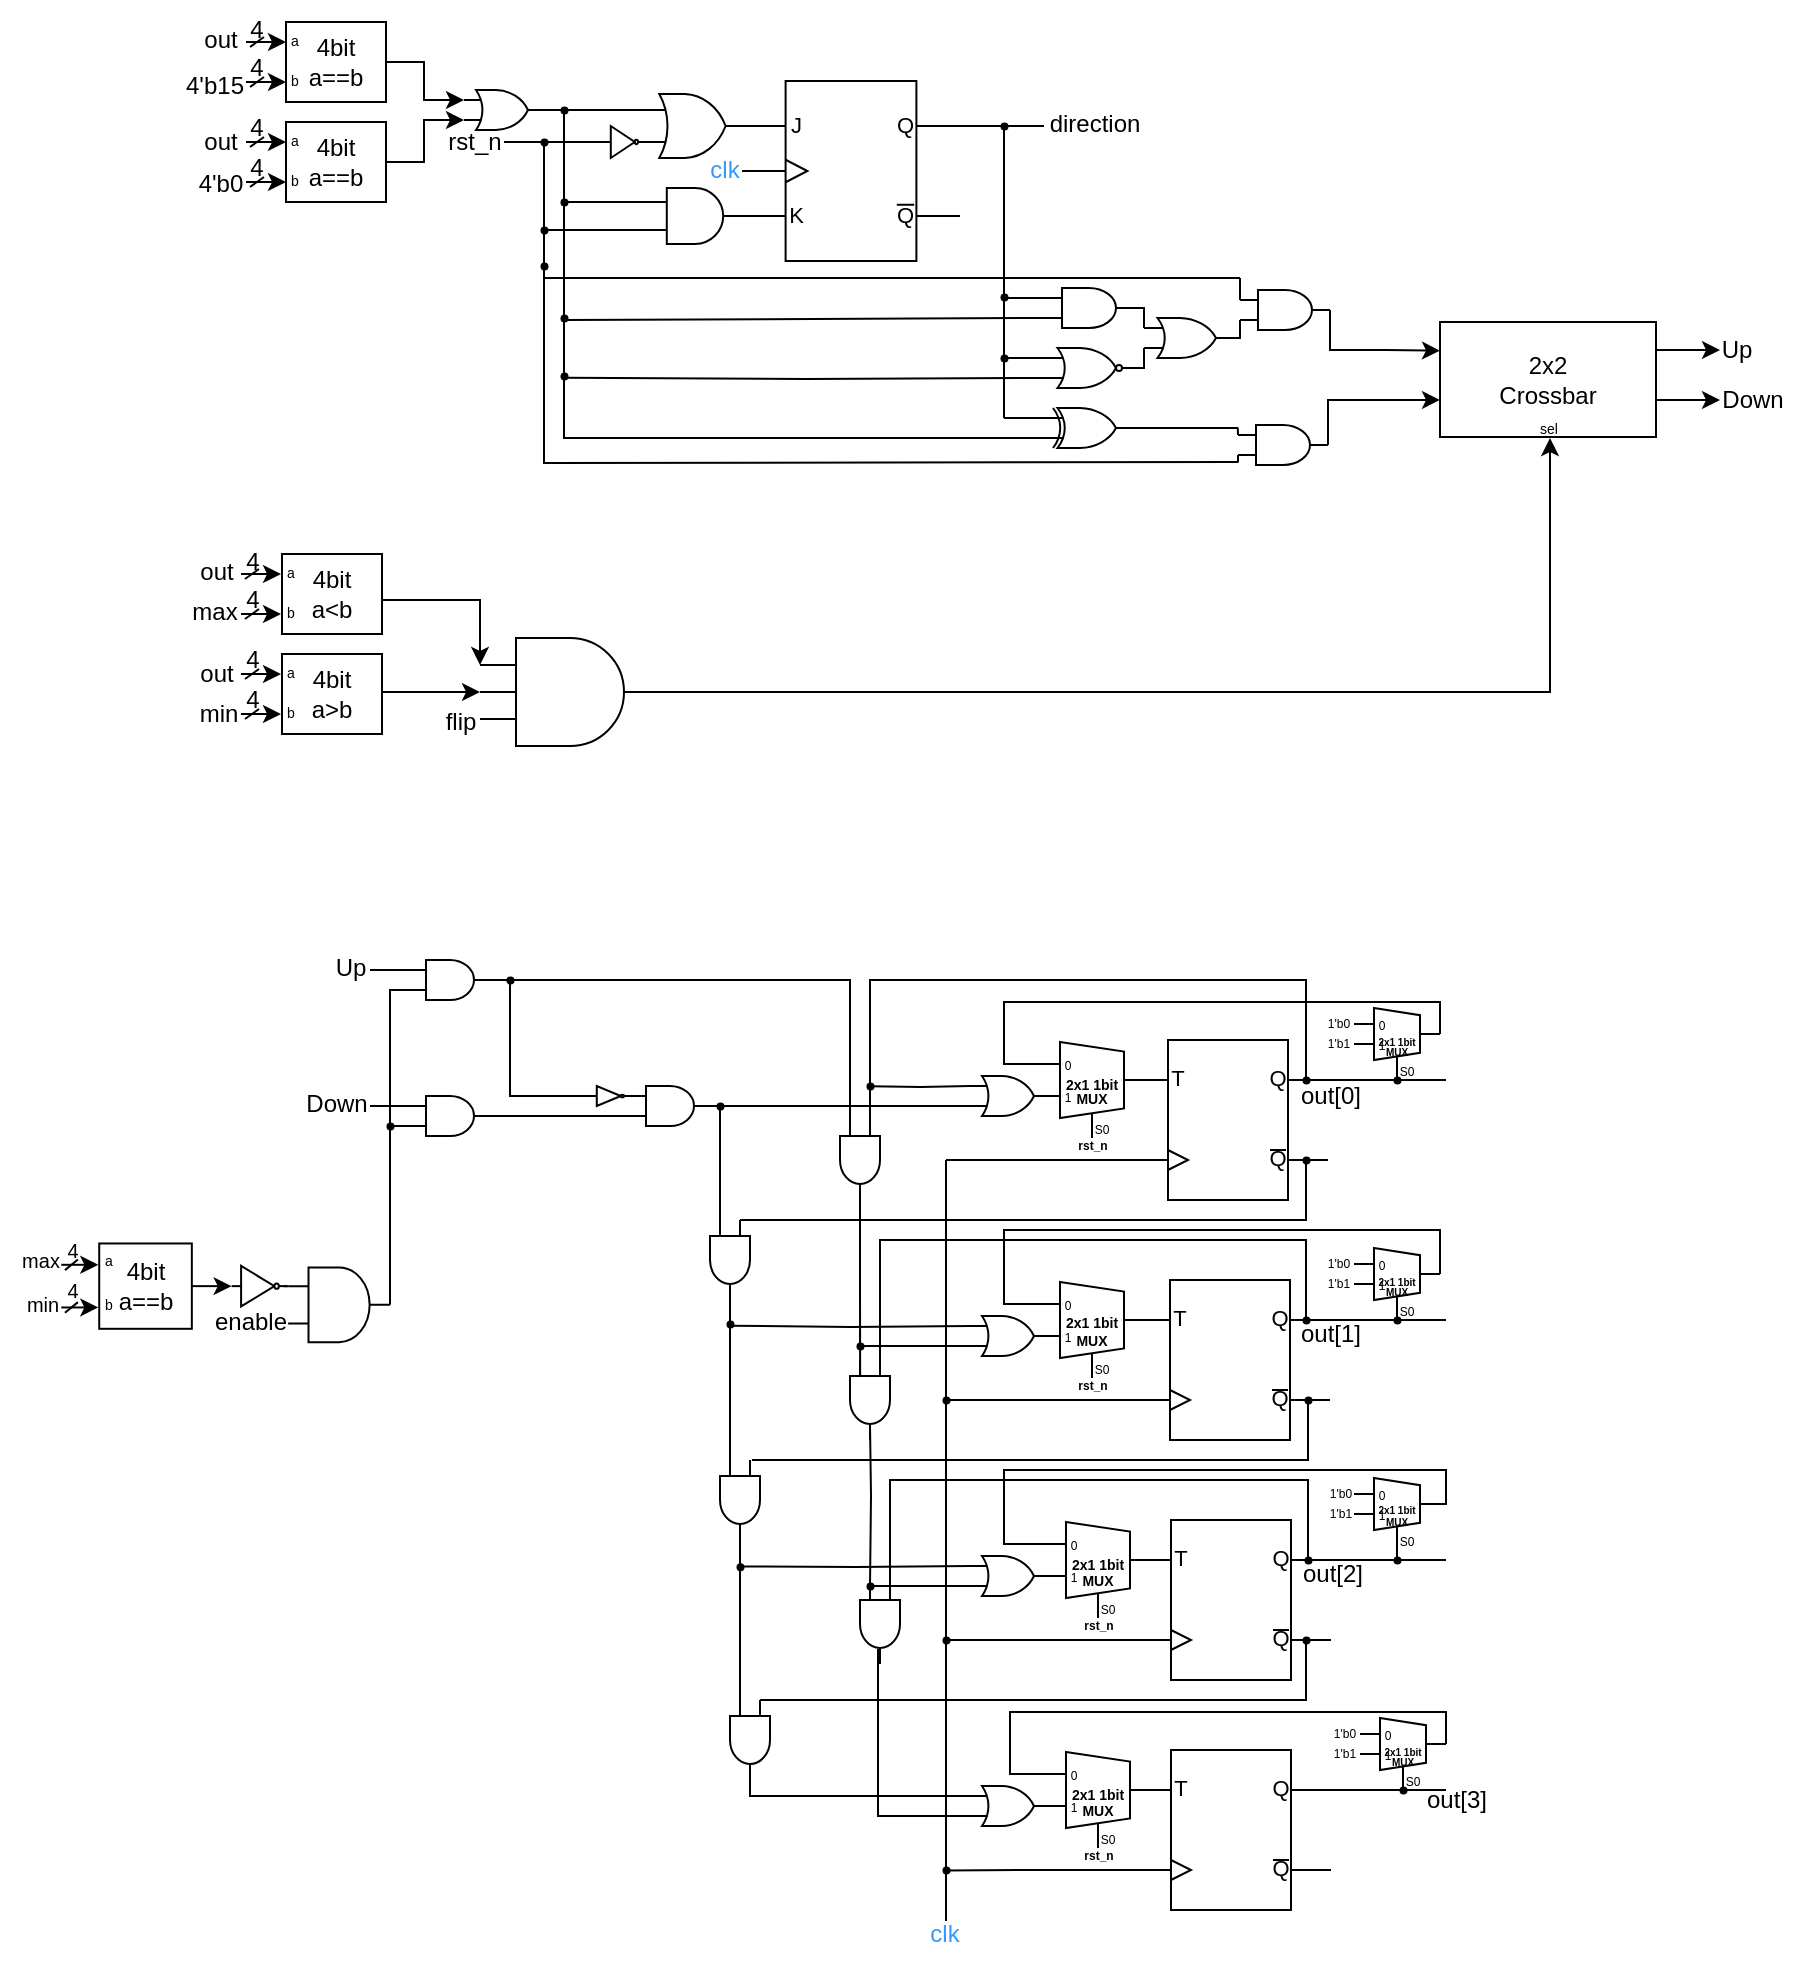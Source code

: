 <mxfile version="24.7.8">
  <diagram name="第 1 页" id="bPZmYhcvRog08RmM6eEO">
    <mxGraphModel dx="1687" dy="1040" grid="1" gridSize="10" guides="1" tooltips="1" connect="1" arrows="1" fold="1" page="1" pageScale="1" pageWidth="1920" pageHeight="1200" math="0" shadow="0">
      <root>
        <mxCell id="0" />
        <mxCell id="1" parent="0" />
        <mxCell id="4CT8t7pMgknz3SMV_7il-1" value="Down" style="text;html=1;align=center;verticalAlign=middle;resizable=0;points=[];autosize=1;strokeColor=none;fillColor=none;" parent="1" vertex="1">
          <mxGeometry x="205" y="617" width="50" height="30" as="geometry" />
        </mxCell>
        <mxCell id="4CT8t7pMgknz3SMV_7il-2" value="" style="shape=waypoint;sketch=0;fillStyle=solid;size=6;pointerEvents=1;points=[];fillColor=none;resizable=0;rotatable=0;perimeter=centerPerimeter;snapToPoint=1;strokeWidth=0;" parent="1" vertex="1">
          <mxGeometry x="412" y="623" width="20" height="20" as="geometry" />
        </mxCell>
        <mxCell id="4CT8t7pMgknz3SMV_7il-3" value="&lt;font style=&quot;font-size: 6px;&quot;&gt;1&#39;b1&lt;/font&gt;" style="text;html=1;align=center;verticalAlign=middle;resizable=0;points=[];autosize=1;strokeColor=none;fillColor=none;" parent="1" vertex="1">
          <mxGeometry x="719" y="940" width="30" height="30" as="geometry" />
        </mxCell>
        <mxCell id="4CT8t7pMgknz3SMV_7il-4" value="&lt;p style=&quot;line-height: 20%;&quot;&gt;&lt;font style=&quot;font-size: 5px;&quot;&gt;&lt;b&gt;2x1 1bit&lt;br&gt;MUX&lt;/b&gt;&lt;/font&gt;&lt;/p&gt;" style="shadow=0;dashed=0;align=center;html=1;strokeWidth=1;shape=mxgraph.electrical.abstract.mux2;whiteSpace=wrap;" parent="1" vertex="1">
          <mxGeometry x="742" y="939" width="43" height="36" as="geometry" />
        </mxCell>
        <mxCell id="4CT8t7pMgknz3SMV_7il-5" value="&lt;p style=&quot;line-height: 50%;&quot;&gt;&lt;b style=&quot;font-size: 7px;&quot;&gt;2x1 1bit&lt;br&gt;MUX&lt;/b&gt;&lt;/p&gt;" style="shadow=0;dashed=0;align=center;html=1;strokeWidth=1;shape=mxgraph.electrical.abstract.mux2;whiteSpace=wrap;" parent="1" vertex="1">
          <mxGeometry x="585" y="956" width="52" height="48" as="geometry" />
        </mxCell>
        <mxCell id="4CT8t7pMgknz3SMV_7il-6" style="edgeStyle=orthogonalEdgeStyle;rounded=0;orthogonalLoop=1;jettySize=auto;html=1;exitX=1;exitY=0.5;exitDx=0;exitDy=-5;exitPerimeter=0;entryX=0;entryY=0.167;entryDx=0;entryDy=3;entryPerimeter=0;endArrow=none;endFill=0;" parent="1" source="4CT8t7pMgknz3SMV_7il-4" target="4CT8t7pMgknz3SMV_7il-5" edge="1">
          <mxGeometry relative="1" as="geometry">
            <Array as="points">
              <mxPoint x="785" y="936" />
              <mxPoint x="567" y="936" />
              <mxPoint x="567" y="967" />
            </Array>
          </mxGeometry>
        </mxCell>
        <mxCell id="4CT8t7pMgknz3SMV_7il-7" value="&lt;font style=&quot;font-size: 6px;&quot;&gt;1&#39;b0&lt;/font&gt;" style="text;html=1;align=center;verticalAlign=middle;resizable=0;points=[];autosize=1;strokeColor=none;fillColor=none;" parent="1" vertex="1">
          <mxGeometry x="719" y="930" width="30" height="30" as="geometry" />
        </mxCell>
        <mxCell id="4CT8t7pMgknz3SMV_7il-8" value="" style="endArrow=none;html=1;rounded=0;edgeStyle=orthogonalEdgeStyle;exitX=0;exitY=0.25;exitDx=0;exitDy=0;exitPerimeter=0;" parent="1" edge="1">
          <mxGeometry width="50" height="50" relative="1" as="geometry">
            <mxPoint x="432" y="690" as="sourcePoint" />
            <mxPoint x="677" y="660" as="targetPoint" />
            <Array as="points">
              <mxPoint x="715" y="690" />
              <mxPoint x="715" y="660" />
            </Array>
          </mxGeometry>
        </mxCell>
        <mxCell id="4CT8t7pMgknz3SMV_7il-9" style="edgeStyle=orthogonalEdgeStyle;rounded=0;orthogonalLoop=1;jettySize=auto;html=1;exitX=1;exitY=0.75;exitDx=0;exitDy=0;exitPerimeter=0;endArrow=none;endFill=0;entryX=0;entryY=0.25;entryDx=0;entryDy=0;entryPerimeter=0;" parent="1" edge="1">
          <mxGeometry relative="1" as="geometry">
            <mxPoint x="688" y="780" as="sourcePoint" />
            <mxPoint x="438" y="810" as="targetPoint" />
            <Array as="points">
              <mxPoint x="716" y="780" />
              <mxPoint x="716" y="810" />
            </Array>
          </mxGeometry>
        </mxCell>
        <mxCell id="4CT8t7pMgknz3SMV_7il-10" value="" style="endArrow=none;html=1;rounded=0;edgeStyle=orthogonalEdgeStyle;entryX=0.895;entryY=0.25;entryDx=0;entryDy=0;entryPerimeter=0;exitX=0;exitY=0.25;exitDx=0;exitDy=0;exitPerimeter=0;" parent="1" source="4CT8t7pMgknz3SMV_7il-19" edge="1">
          <mxGeometry width="50" height="50" relative="1" as="geometry">
            <mxPoint x="507" y="752" as="sourcePoint" />
            <mxPoint x="677" y="740" as="targetPoint" />
            <Array as="points">
              <mxPoint x="502" y="700" />
              <mxPoint x="715" y="700" />
              <mxPoint x="715" y="740" />
            </Array>
          </mxGeometry>
        </mxCell>
        <mxCell id="4CT8t7pMgknz3SMV_7il-11" value="" style="shape=waypoint;sketch=0;fillStyle=solid;size=6;pointerEvents=1;points=[];fillColor=none;resizable=0;rotatable=0;perimeter=centerPerimeter;snapToPoint=1;strokeWidth=0;" parent="1" vertex="1">
          <mxGeometry x="705" y="650" width="20" height="20" as="geometry" />
        </mxCell>
        <mxCell id="4CT8t7pMgknz3SMV_7il-12" value="" style="endArrow=none;html=1;rounded=0;edgeStyle=orthogonalEdgeStyle;" parent="1" edge="1">
          <mxGeometry width="50" height="50" relative="1" as="geometry">
            <mxPoint x="677" y="620" as="sourcePoint" />
            <mxPoint x="543" y="570" as="targetPoint" />
            <Array as="points">
              <mxPoint x="715" y="620" />
              <mxPoint x="715" y="570" />
            </Array>
          </mxGeometry>
        </mxCell>
        <mxCell id="4CT8t7pMgknz3SMV_7il-13" style="edgeStyle=orthogonalEdgeStyle;rounded=0;orthogonalLoop=1;jettySize=auto;html=1;exitX=0;exitY=0.25;exitDx=0;exitDy=0;exitPerimeter=0;endArrow=none;endFill=0;" parent="1" edge="1">
          <mxGeometry relative="1" as="geometry">
            <mxPoint x="497" y="623.123" as="targetPoint" />
            <mxPoint x="547.0" y="623" as="sourcePoint" />
          </mxGeometry>
        </mxCell>
        <mxCell id="4CT8t7pMgknz3SMV_7il-14" style="edgeStyle=orthogonalEdgeStyle;rounded=0;orthogonalLoop=1;jettySize=auto;html=1;exitX=0;exitY=0.75;exitDx=0;exitDy=0;exitPerimeter=0;" parent="1" edge="1">
          <mxGeometry relative="1" as="geometry">
            <mxPoint x="546.979" y="624.982" as="targetPoint" />
            <mxPoint x="547.0" y="625" as="sourcePoint" />
          </mxGeometry>
        </mxCell>
        <mxCell id="4CT8t7pMgknz3SMV_7il-15" value="" style="endArrow=none;html=1;rounded=0;edgeStyle=orthogonalEdgeStyle;" parent="1" edge="1">
          <mxGeometry width="50" height="50" relative="1" as="geometry">
            <mxPoint x="497" y="640" as="sourcePoint" />
            <mxPoint x="547" y="570" as="targetPoint" />
            <Array as="points">
              <mxPoint x="497" y="570" />
            </Array>
          </mxGeometry>
        </mxCell>
        <mxCell id="4CT8t7pMgknz3SMV_7il-16" style="edgeStyle=orthogonalEdgeStyle;rounded=0;orthogonalLoop=1;jettySize=auto;html=1;exitX=1;exitY=0.5;exitDx=0;exitDy=0;exitPerimeter=0;endArrow=none;endFill=0;" parent="1" source="4CT8t7pMgknz3SMV_7il-18" edge="1">
          <mxGeometry relative="1" as="geometry">
            <mxPoint x="492.087" y="770" as="targetPoint" />
          </mxGeometry>
        </mxCell>
        <mxCell id="4CT8t7pMgknz3SMV_7il-17" style="rounded=0;orthogonalLoop=1;jettySize=auto;html=1;exitX=0;exitY=0.75;exitDx=0;exitDy=0;exitPerimeter=0;endArrow=none;endFill=0;edgeStyle=orthogonalEdgeStyle;entryX=1;entryY=0.5;entryDx=0;entryDy=0;entryPerimeter=0;" parent="1" source="4CT8t7pMgknz3SMV_7il-18" target="4CT8t7pMgknz3SMV_7il-52" edge="1">
          <mxGeometry relative="1" as="geometry">
            <mxPoint x="267" y="570" as="targetPoint" />
            <Array as="points">
              <mxPoint x="487" y="570" />
            </Array>
          </mxGeometry>
        </mxCell>
        <mxCell id="4CT8t7pMgknz3SMV_7il-18" value="" style="verticalLabelPosition=bottom;shadow=0;dashed=0;align=center;html=1;verticalAlign=top;shape=mxgraph.electrical.logic_gates.logic_gate;operation=and;rotation=90;" parent="1" vertex="1">
          <mxGeometry x="472" y="650" width="40" height="20" as="geometry" />
        </mxCell>
        <mxCell id="4CT8t7pMgknz3SMV_7il-19" value="" style="verticalLabelPosition=bottom;shadow=0;dashed=0;align=center;html=1;verticalAlign=top;shape=mxgraph.electrical.logic_gates.logic_gate;operation=and;rotation=90;" parent="1" vertex="1">
          <mxGeometry x="477" y="770" width="40" height="20" as="geometry" />
        </mxCell>
        <mxCell id="4CT8t7pMgknz3SMV_7il-20" style="edgeStyle=orthogonalEdgeStyle;rounded=0;orthogonalLoop=1;jettySize=auto;html=1;exitDx=0;exitDy=0;exitPerimeter=0;endArrow=none;endFill=0;" parent="1" source="4CT8t7pMgknz3SMV_7il-131" edge="1">
          <mxGeometry relative="1" as="geometry">
            <mxPoint x="497" y="882" as="targetPoint" />
            <mxPoint x="497" y="792" as="sourcePoint" />
          </mxGeometry>
        </mxCell>
        <mxCell id="4CT8t7pMgknz3SMV_7il-21" value="" style="verticalLabelPosition=bottom;shadow=0;dashed=0;align=center;html=1;verticalAlign=top;shape=mxgraph.electrical.logic_gates.logic_gate;operation=and;rotation=90;" parent="1" vertex="1">
          <mxGeometry x="482" y="882" width="40" height="20" as="geometry" />
        </mxCell>
        <mxCell id="4CT8t7pMgknz3SMV_7il-22" style="edgeStyle=orthogonalEdgeStyle;rounded=0;orthogonalLoop=1;jettySize=auto;html=1;exitX=1;exitY=0.5;exitDx=0;exitDy=0;exitPerimeter=0;endArrow=none;endFill=0;entryX=0;entryY=0.75;entryDx=0;entryDy=0;entryPerimeter=0;" parent="1" target="4CT8t7pMgknz3SMV_7il-136" edge="1">
          <mxGeometry relative="1" as="geometry">
            <mxPoint x="502" y="990" as="targetPoint" />
            <mxPoint x="502" y="905" as="sourcePoint" />
            <Array as="points">
              <mxPoint x="501" y="905" />
              <mxPoint x="501" y="988" />
            </Array>
          </mxGeometry>
        </mxCell>
        <mxCell id="4CT8t7pMgknz3SMV_7il-23" style="edgeStyle=orthogonalEdgeStyle;rounded=0;orthogonalLoop=1;jettySize=auto;html=1;exitX=0;exitY=0.25;exitDx=0;exitDy=0;exitPerimeter=0;endArrow=none;endFill=0;" parent="1" edge="1">
          <mxGeometry relative="1" as="geometry">
            <mxPoint x="427.0" y="742.868" as="targetPoint" />
            <mxPoint x="547.0" y="743.0" as="sourcePoint" />
          </mxGeometry>
        </mxCell>
        <mxCell id="4CT8t7pMgknz3SMV_7il-24" style="edgeStyle=orthogonalEdgeStyle;rounded=0;orthogonalLoop=1;jettySize=auto;html=1;exitX=0;exitY=0.25;exitDx=0;exitDy=0;exitPerimeter=0;endArrow=none;endFill=0;" parent="1" edge="1">
          <mxGeometry relative="1" as="geometry">
            <mxPoint x="432.226" y="863.245" as="targetPoint" />
            <mxPoint x="547.0" y="863.0" as="sourcePoint" />
          </mxGeometry>
        </mxCell>
        <mxCell id="4CT8t7pMgknz3SMV_7il-25" value="" style="endArrow=none;html=1;rounded=0;edgeStyle=orthogonalEdgeStyle;entryX=0.895;entryY=0.25;entryDx=0;entryDy=0;entryPerimeter=0;" parent="1" edge="1">
          <mxGeometry width="50" height="50" relative="1" as="geometry">
            <mxPoint x="507" y="873" as="sourcePoint" />
            <mxPoint x="716.0" y="860.01" as="targetPoint" />
            <Array as="points">
              <mxPoint x="507" y="820" />
              <mxPoint x="716" y="820" />
            </Array>
          </mxGeometry>
        </mxCell>
        <mxCell id="4CT8t7pMgknz3SMV_7il-26" value="" style="endArrow=none;html=1;rounded=0;" parent="1" edge="1">
          <mxGeometry width="50" height="50" relative="1" as="geometry">
            <mxPoint x="492" y="753" as="sourcePoint" />
            <mxPoint x="547" y="753" as="targetPoint" />
          </mxGeometry>
        </mxCell>
        <mxCell id="4CT8t7pMgknz3SMV_7il-27" value="" style="endArrow=none;html=1;rounded=0;" parent="1" edge="1">
          <mxGeometry width="50" height="50" relative="1" as="geometry">
            <mxPoint x="497" y="873" as="sourcePoint" />
            <mxPoint x="547" y="873" as="targetPoint" />
          </mxGeometry>
        </mxCell>
        <mxCell id="4CT8t7pMgknz3SMV_7il-28" style="edgeStyle=orthogonalEdgeStyle;rounded=0;orthogonalLoop=1;jettySize=auto;html=1;exitX=0;exitY=0.75;exitDx=0;exitDy=0;exitPerimeter=0;endArrow=none;endFill=0;" parent="1" source="4CT8t7pMgknz3SMV_7il-29" edge="1">
          <mxGeometry relative="1" as="geometry">
            <mxPoint x="535" y="899.952" as="targetPoint" />
          </mxGeometry>
        </mxCell>
        <mxCell id="4CT8t7pMgknz3SMV_7il-29" value="" style="verticalLabelPosition=bottom;shadow=0;dashed=0;align=center;html=1;verticalAlign=top;shape=mxgraph.electrical.logic_gates.t_type_flip-flop;" parent="1" vertex="1">
          <mxGeometry x="627.5" y="840" width="100" height="80" as="geometry" />
        </mxCell>
        <mxCell id="4CT8t7pMgknz3SMV_7il-30" style="edgeStyle=orthogonalEdgeStyle;rounded=0;orthogonalLoop=1;jettySize=auto;html=1;exitX=0;exitY=0.75;exitDx=0;exitDy=0;exitPerimeter=0;endArrow=none;endFill=0;" parent="1" source="4CT8t7pMgknz3SMV_7il-31" edge="1">
          <mxGeometry relative="1" as="geometry">
            <mxPoint x="535" y="1015.19" as="targetPoint" />
          </mxGeometry>
        </mxCell>
        <mxCell id="4CT8t7pMgknz3SMV_7il-31" value="" style="verticalLabelPosition=bottom;shadow=0;dashed=0;align=center;html=1;verticalAlign=top;shape=mxgraph.electrical.logic_gates.t_type_flip-flop;" parent="1" vertex="1">
          <mxGeometry x="627.5" y="955" width="100" height="80" as="geometry" />
        </mxCell>
        <mxCell id="4CT8t7pMgknz3SMV_7il-32" style="edgeStyle=orthogonalEdgeStyle;rounded=0;orthogonalLoop=1;jettySize=auto;html=1;exitDx=0;exitDy=0;exitPerimeter=0;endArrow=none;endFill=0;" parent="1" source="4CT8t7pMgknz3SMV_7il-166" edge="1">
          <mxGeometry relative="1" as="geometry">
            <mxPoint x="535" y="779.952" as="targetPoint" />
          </mxGeometry>
        </mxCell>
        <mxCell id="4CT8t7pMgknz3SMV_7il-33" value="" style="verticalLabelPosition=bottom;shadow=0;dashed=0;align=center;html=1;verticalAlign=top;shape=mxgraph.electrical.logic_gates.t_type_flip-flop;" parent="1" vertex="1">
          <mxGeometry x="627" y="720" width="100" height="80" as="geometry" />
        </mxCell>
        <mxCell id="4CT8t7pMgknz3SMV_7il-34" style="edgeStyle=orthogonalEdgeStyle;rounded=0;orthogonalLoop=1;jettySize=auto;html=1;exitX=0;exitY=0.75;exitDx=0;exitDy=0;exitPerimeter=0;endArrow=none;endFill=0;" parent="1" source="4CT8t7pMgknz3SMV_7il-197" edge="1">
          <mxGeometry relative="1" as="geometry">
            <mxPoint x="535" y="659.952" as="targetPoint" />
          </mxGeometry>
        </mxCell>
        <mxCell id="4CT8t7pMgknz3SMV_7il-35" value="" style="verticalLabelPosition=bottom;shadow=0;dashed=0;align=center;html=1;verticalAlign=top;shape=mxgraph.electrical.logic_gates.logic_gate;operation=and;rotation=90;" parent="1" vertex="1">
          <mxGeometry x="417" y="940" width="40" height="20" as="geometry" />
        </mxCell>
        <mxCell id="4CT8t7pMgknz3SMV_7il-36" style="edgeStyle=orthogonalEdgeStyle;rounded=0;orthogonalLoop=1;jettySize=auto;html=1;exitX=1;exitY=0.75;exitDx=0;exitDy=0;exitPerimeter=0;endArrow=none;endFill=0;entryX=0;entryY=0.25;entryDx=0;entryDy=0;entryPerimeter=0;" parent="1" source="4CT8t7pMgknz3SMV_7il-29" target="4CT8t7pMgknz3SMV_7il-35" edge="1">
          <mxGeometry relative="1" as="geometry">
            <mxPoint x="447" y="930" as="targetPoint" />
            <Array as="points">
              <mxPoint x="715" y="900" />
              <mxPoint x="715" y="930" />
            </Array>
          </mxGeometry>
        </mxCell>
        <mxCell id="4CT8t7pMgknz3SMV_7il-37" value="" style="verticalLabelPosition=bottom;shadow=0;dashed=0;align=center;html=1;verticalAlign=top;shape=mxgraph.electrical.logic_gates.logic_gate;operation=and;rotation=90;" parent="1" vertex="1">
          <mxGeometry x="412" y="820" width="40" height="20" as="geometry" />
        </mxCell>
        <mxCell id="4CT8t7pMgknz3SMV_7il-38" style="edgeStyle=orthogonalEdgeStyle;rounded=0;orthogonalLoop=1;jettySize=auto;html=1;exitX=1;exitY=0.5;exitDx=0;exitDy=0;exitPerimeter=0;entryX=0;entryY=0.75;entryDx=0;entryDy=0;entryPerimeter=0;endArrow=none;endFill=0;" parent="1" source="4CT8t7pMgknz3SMV_7il-37" target="4CT8t7pMgknz3SMV_7il-35" edge="1">
          <mxGeometry relative="1" as="geometry" />
        </mxCell>
        <mxCell id="4CT8t7pMgknz3SMV_7il-39" value="" style="verticalLabelPosition=bottom;shadow=0;dashed=0;align=center;html=1;verticalAlign=top;shape=mxgraph.electrical.logic_gates.logic_gate;operation=and;rotation=90;" parent="1" vertex="1">
          <mxGeometry x="407" y="700" width="40" height="20" as="geometry" />
        </mxCell>
        <mxCell id="4CT8t7pMgknz3SMV_7il-40" style="edgeStyle=orthogonalEdgeStyle;rounded=0;orthogonalLoop=1;jettySize=auto;html=1;exitDx=0;exitDy=0;exitPerimeter=0;entryX=0;entryY=0.75;entryDx=0;entryDy=0;entryPerimeter=0;endArrow=none;endFill=0;" parent="1" source="4CT8t7pMgknz3SMV_7il-128" target="4CT8t7pMgknz3SMV_7il-37" edge="1">
          <mxGeometry relative="1" as="geometry" />
        </mxCell>
        <mxCell id="4CT8t7pMgknz3SMV_7il-41" value="" style="endArrow=none;html=1;rounded=0;edgeStyle=orthogonalEdgeStyle;" parent="1" target="4CT8t7pMgknz3SMV_7il-120" edge="1">
          <mxGeometry width="50" height="50" relative="1" as="geometry">
            <mxPoint x="357" y="628" as="sourcePoint" />
            <mxPoint x="317" y="578" as="targetPoint" />
            <Array as="points">
              <mxPoint x="317" y="628" />
            </Array>
          </mxGeometry>
        </mxCell>
        <mxCell id="4CT8t7pMgknz3SMV_7il-42" value="" style="verticalLabelPosition=bottom;shadow=0;dashed=0;align=center;html=1;verticalAlign=top;shape=mxgraph.electrical.logic_gates.inverter_2" parent="1" vertex="1">
          <mxGeometry x="357" y="623" width="20" height="10" as="geometry" />
        </mxCell>
        <mxCell id="4CT8t7pMgknz3SMV_7il-43" style="edgeStyle=orthogonalEdgeStyle;rounded=0;orthogonalLoop=1;jettySize=auto;html=1;exitX=0;exitY=0.75;exitDx=0;exitDy=0;exitPerimeter=0;endArrow=none;endFill=0;entryX=1;entryY=0.5;entryDx=0;entryDy=0;entryPerimeter=0;" parent="1" source="4CT8t7pMgknz3SMV_7il-44" target="4CT8t7pMgknz3SMV_7il-49" edge="1">
          <mxGeometry relative="1" as="geometry">
            <mxPoint x="267" y="630" as="targetPoint" />
            <Array as="points">
              <mxPoint x="307" y="638" />
            </Array>
          </mxGeometry>
        </mxCell>
        <mxCell id="4CT8t7pMgknz3SMV_7il-44" value="" style="verticalLabelPosition=bottom;shadow=0;dashed=0;align=center;html=1;verticalAlign=top;shape=mxgraph.electrical.logic_gates.logic_gate;operation=and;rotation=0;" parent="1" vertex="1">
          <mxGeometry x="377" y="623" width="40" height="20" as="geometry" />
        </mxCell>
        <mxCell id="4CT8t7pMgknz3SMV_7il-45" style="edgeStyle=orthogonalEdgeStyle;rounded=0;orthogonalLoop=1;jettySize=auto;html=1;exitX=1;exitY=0.5;exitDx=0;exitDy=0;exitPerimeter=0;entryX=0;entryY=0.75;entryDx=0;entryDy=0;entryPerimeter=0;endArrow=none;endFill=0;" parent="1" source="4CT8t7pMgknz3SMV_7il-44" target="4CT8t7pMgknz3SMV_7il-39" edge="1">
          <mxGeometry relative="1" as="geometry">
            <Array as="points">
              <mxPoint x="422" y="633" />
            </Array>
          </mxGeometry>
        </mxCell>
        <mxCell id="4CT8t7pMgknz3SMV_7il-46" style="edgeStyle=orthogonalEdgeStyle;rounded=0;orthogonalLoop=1;jettySize=auto;html=1;exitX=0;exitY=0.25;exitDx=0;exitDy=0;exitPerimeter=0;entryX=1;entryY=0.5;entryDx=0;entryDy=0;entryPerimeter=0;endArrow=none;endFill=0;" parent="1" source="4CT8t7pMgknz3SMV_7il-136" target="4CT8t7pMgknz3SMV_7il-35" edge="1">
          <mxGeometry relative="1" as="geometry">
            <Array as="points">
              <mxPoint x="437" y="978" />
            </Array>
            <mxPoint x="547.0" y="970.0" as="sourcePoint" />
          </mxGeometry>
        </mxCell>
        <mxCell id="4CT8t7pMgknz3SMV_7il-47" style="edgeStyle=orthogonalEdgeStyle;rounded=0;orthogonalLoop=1;jettySize=auto;html=1;exitDx=0;exitDy=0;exitPerimeter=0;endArrow=none;endFill=0;" parent="1" source="4CT8t7pMgknz3SMV_7il-122" edge="1">
          <mxGeometry relative="1" as="geometry">
            <mxPoint x="257" y="635" as="targetPoint" />
          </mxGeometry>
        </mxCell>
        <mxCell id="4CT8t7pMgknz3SMV_7il-48" style="edgeStyle=orthogonalEdgeStyle;rounded=0;orthogonalLoop=1;jettySize=auto;html=1;exitX=0;exitY=0.25;exitDx=0;exitDy=0;exitPerimeter=0;endArrow=none;endFill=0;" parent="1" source="4CT8t7pMgknz3SMV_7il-49" edge="1">
          <mxGeometry relative="1" as="geometry">
            <mxPoint x="247" y="633" as="targetPoint" />
          </mxGeometry>
        </mxCell>
        <mxCell id="4CT8t7pMgknz3SMV_7il-49" value="" style="verticalLabelPosition=bottom;shadow=0;dashed=0;align=center;html=1;verticalAlign=top;shape=mxgraph.electrical.logic_gates.logic_gate;operation=and;rotation=0;" parent="1" vertex="1">
          <mxGeometry x="267" y="628" width="40" height="20" as="geometry" />
        </mxCell>
        <mxCell id="4CT8t7pMgknz3SMV_7il-50" style="edgeStyle=orthogonalEdgeStyle;rounded=0;orthogonalLoop=1;jettySize=auto;html=1;exitX=0;exitY=0.75;exitDx=0;exitDy=0;exitPerimeter=0;endArrow=none;endFill=0;" parent="1" source="4CT8t7pMgknz3SMV_7il-52" edge="1">
          <mxGeometry relative="1" as="geometry">
            <mxPoint x="257" y="650" as="targetPoint" />
            <Array as="points">
              <mxPoint x="257" y="575" />
            </Array>
          </mxGeometry>
        </mxCell>
        <mxCell id="4CT8t7pMgknz3SMV_7il-51" style="edgeStyle=orthogonalEdgeStyle;rounded=0;orthogonalLoop=1;jettySize=auto;html=1;exitX=0;exitY=0.25;exitDx=0;exitDy=0;exitPerimeter=0;endArrow=none;endFill=0;" parent="1" source="4CT8t7pMgknz3SMV_7il-52" edge="1">
          <mxGeometry relative="1" as="geometry">
            <mxPoint x="247" y="565" as="targetPoint" />
          </mxGeometry>
        </mxCell>
        <mxCell id="4CT8t7pMgknz3SMV_7il-52" value="" style="verticalLabelPosition=bottom;shadow=0;dashed=0;align=center;html=1;verticalAlign=top;shape=mxgraph.electrical.logic_gates.logic_gate;operation=and;rotation=0;" parent="1" vertex="1">
          <mxGeometry x="267" y="560" width="40" height="20" as="geometry" />
        </mxCell>
        <mxCell id="4CT8t7pMgknz3SMV_7il-55" value="4bit&lt;br&gt;a==b" style="rounded=0;whiteSpace=wrap;html=1;" parent="1" vertex="1">
          <mxGeometry x="205" y="141" width="50" height="40" as="geometry" />
        </mxCell>
        <mxCell id="4CT8t7pMgknz3SMV_7il-56" value="" style="endArrow=classic;html=1;rounded=0;endFill=1;" parent="1" edge="1">
          <mxGeometry width="50" height="50" relative="1" as="geometry">
            <mxPoint x="185" y="101" as="sourcePoint" />
            <mxPoint x="205" y="101" as="targetPoint" />
          </mxGeometry>
        </mxCell>
        <mxCell id="4CT8t7pMgknz3SMV_7il-57" value="" style="endArrow=classic;html=1;rounded=0;endFill=1;" parent="1" edge="1">
          <mxGeometry width="50" height="50" relative="1" as="geometry">
            <mxPoint x="185" y="121" as="sourcePoint" />
            <mxPoint x="205" y="121" as="targetPoint" />
          </mxGeometry>
        </mxCell>
        <mxCell id="4CT8t7pMgknz3SMV_7il-58" value="" style="endArrow=classic;html=1;rounded=0;endFill=1;" parent="1" edge="1">
          <mxGeometry width="50" height="50" relative="1" as="geometry">
            <mxPoint x="185" y="151" as="sourcePoint" />
            <mxPoint x="205" y="151" as="targetPoint" />
          </mxGeometry>
        </mxCell>
        <mxCell id="4CT8t7pMgknz3SMV_7il-59" value="" style="endArrow=classic;html=1;rounded=0;endFill=1;" parent="1" edge="1">
          <mxGeometry width="50" height="50" relative="1" as="geometry">
            <mxPoint x="185" y="171" as="sourcePoint" />
            <mxPoint x="205" y="171" as="targetPoint" />
          </mxGeometry>
        </mxCell>
        <mxCell id="4CT8t7pMgknz3SMV_7il-60" value="4&#39;b15" style="text;html=1;align=center;verticalAlign=middle;resizable=0;points=[];autosize=1;strokeColor=none;fillColor=none;" parent="1" vertex="1">
          <mxGeometry x="144" y="108" width="50" height="30" as="geometry" />
        </mxCell>
        <mxCell id="4CT8t7pMgknz3SMV_7il-61" value="4&#39;b0" style="text;html=1;align=center;verticalAlign=middle;resizable=0;points=[];autosize=1;strokeColor=none;fillColor=none;" parent="1" vertex="1">
          <mxGeometry x="147" y="157" width="50" height="30" as="geometry" />
        </mxCell>
        <mxCell id="4CT8t7pMgknz3SMV_7il-62" style="edgeStyle=orthogonalEdgeStyle;rounded=0;orthogonalLoop=1;jettySize=auto;html=1;exitX=0;exitY=0.25;exitDx=0;exitDy=0;exitPerimeter=0;entryX=1;entryY=0.5;entryDx=0;entryDy=0;startArrow=classic;startFill=1;endArrow=none;endFill=0;" parent="1" source="4CT8t7pMgknz3SMV_7il-65" target="4CT8t7pMgknz3SMV_7il-54" edge="1">
          <mxGeometry relative="1" as="geometry" />
        </mxCell>
        <mxCell id="4CT8t7pMgknz3SMV_7il-63" style="edgeStyle=orthogonalEdgeStyle;rounded=0;orthogonalLoop=1;jettySize=auto;html=1;exitX=0;exitY=0.75;exitDx=0;exitDy=0;exitPerimeter=0;entryX=1;entryY=0.5;entryDx=0;entryDy=0;startArrow=classic;startFill=1;endArrow=none;endFill=0;" parent="1" source="4CT8t7pMgknz3SMV_7il-65" target="4CT8t7pMgknz3SMV_7il-55" edge="1">
          <mxGeometry relative="1" as="geometry" />
        </mxCell>
        <mxCell id="4CT8t7pMgknz3SMV_7il-64" style="edgeStyle=orthogonalEdgeStyle;rounded=0;orthogonalLoop=1;jettySize=auto;html=1;exitX=1;exitY=0.5;exitDx=0;exitDy=0;exitPerimeter=0;endArrow=none;endFill=0;" parent="1" source="4CT8t7pMgknz3SMV_7il-65" edge="1">
          <mxGeometry relative="1" as="geometry">
            <mxPoint x="384" y="135" as="targetPoint" />
          </mxGeometry>
        </mxCell>
        <mxCell id="4CT8t7pMgknz3SMV_7il-65" value="" style="verticalLabelPosition=bottom;shadow=0;dashed=0;align=center;html=1;verticalAlign=top;shape=mxgraph.electrical.logic_gates.logic_gate;operation=or;" parent="1" vertex="1">
          <mxGeometry x="294" y="125" width="40" height="20" as="geometry" />
        </mxCell>
        <mxCell id="4CT8t7pMgknz3SMV_7il-66" style="edgeStyle=orthogonalEdgeStyle;rounded=0;orthogonalLoop=1;jettySize=auto;html=1;exitX=1;exitY=0.25;exitDx=0;exitDy=0;exitPerimeter=0;endArrow=none;endFill=0;" parent="1" source="4CT8t7pMgknz3SMV_7il-67" edge="1">
          <mxGeometry relative="1" as="geometry">
            <mxPoint x="584" y="143" as="targetPoint" />
          </mxGeometry>
        </mxCell>
        <mxCell id="4CT8t7pMgknz3SMV_7il-67" value="" style="verticalLabelPosition=bottom;shadow=0;dashed=0;align=center;html=1;verticalAlign=top;shape=mxgraph.electrical.logic_gates.jk_flip-flop;" parent="1" vertex="1">
          <mxGeometry x="433" y="120.5" width="109" height="90" as="geometry" />
        </mxCell>
        <mxCell id="4CT8t7pMgknz3SMV_7il-68" value="rst_n" style="text;html=1;align=center;verticalAlign=middle;resizable=0;points=[];autosize=1;strokeColor=none;fillColor=none;" parent="1" vertex="1">
          <mxGeometry x="274" y="136" width="50" height="30" as="geometry" />
        </mxCell>
        <mxCell id="4CT8t7pMgknz3SMV_7il-69" value="out" style="text;html=1;align=center;verticalAlign=middle;resizable=0;points=[];autosize=1;strokeColor=none;fillColor=none;" parent="1" vertex="1">
          <mxGeometry x="152" y="136" width="40" height="30" as="geometry" />
        </mxCell>
        <mxCell id="4CT8t7pMgknz3SMV_7il-70" value="out" style="text;html=1;align=center;verticalAlign=middle;resizable=0;points=[];autosize=1;strokeColor=none;fillColor=none;" parent="1" vertex="1">
          <mxGeometry x="152" y="85" width="40" height="30" as="geometry" />
        </mxCell>
        <mxCell id="4CT8t7pMgknz3SMV_7il-71" value="" style="endArrow=none;html=1;rounded=0;" parent="1" edge="1">
          <mxGeometry width="50" height="50" relative="1" as="geometry">
            <mxPoint x="187" y="103.5" as="sourcePoint" />
            <mxPoint x="194" y="98.5" as="targetPoint" />
          </mxGeometry>
        </mxCell>
        <mxCell id="4CT8t7pMgknz3SMV_7il-72" value="" style="endArrow=none;html=1;rounded=0;" parent="1" edge="1">
          <mxGeometry width="50" height="50" relative="1" as="geometry">
            <mxPoint x="187" y="123.5" as="sourcePoint" />
            <mxPoint x="194" y="118.5" as="targetPoint" />
          </mxGeometry>
        </mxCell>
        <mxCell id="4CT8t7pMgknz3SMV_7il-73" value="" style="endArrow=none;html=1;rounded=0;" parent="1" edge="1">
          <mxGeometry width="50" height="50" relative="1" as="geometry">
            <mxPoint x="187" y="153.5" as="sourcePoint" />
            <mxPoint x="194" y="148.5" as="targetPoint" />
          </mxGeometry>
        </mxCell>
        <mxCell id="4CT8t7pMgknz3SMV_7il-74" value="" style="endArrow=none;html=1;rounded=0;" parent="1" edge="1">
          <mxGeometry width="50" height="50" relative="1" as="geometry">
            <mxPoint x="187" y="173.5" as="sourcePoint" />
            <mxPoint x="194" y="168.5" as="targetPoint" />
          </mxGeometry>
        </mxCell>
        <mxCell id="4CT8t7pMgknz3SMV_7il-75" value="4" style="text;html=1;align=center;verticalAlign=middle;resizable=0;points=[];autosize=1;strokeColor=none;fillColor=none;" parent="1" vertex="1">
          <mxGeometry x="175" y="80" width="30" height="30" as="geometry" />
        </mxCell>
        <mxCell id="4CT8t7pMgknz3SMV_7il-76" value="4" style="text;html=1;align=center;verticalAlign=middle;resizable=0;points=[];autosize=1;strokeColor=none;fillColor=none;" parent="1" vertex="1">
          <mxGeometry x="175" y="99" width="30" height="30" as="geometry" />
        </mxCell>
        <mxCell id="4CT8t7pMgknz3SMV_7il-77" value="4" style="text;html=1;align=center;verticalAlign=middle;resizable=0;points=[];autosize=1;strokeColor=none;fillColor=none;" parent="1" vertex="1">
          <mxGeometry x="175" y="129" width="30" height="30" as="geometry" />
        </mxCell>
        <mxCell id="4CT8t7pMgknz3SMV_7il-78" value="4" style="text;html=1;align=center;verticalAlign=middle;resizable=0;points=[];autosize=1;strokeColor=none;fillColor=none;" parent="1" vertex="1">
          <mxGeometry x="175" y="149" width="30" height="30" as="geometry" />
        </mxCell>
        <mxCell id="4CT8t7pMgknz3SMV_7il-79" value="" style="endArrow=none;html=1;rounded=0;" parent="1" source="4CT8t7pMgknz3SMV_7il-149" edge="1">
          <mxGeometry width="50" height="50" relative="1" as="geometry">
            <mxPoint x="314" y="151" as="sourcePoint" />
            <mxPoint x="384" y="151" as="targetPoint" />
          </mxGeometry>
        </mxCell>
        <mxCell id="4CT8t7pMgknz3SMV_7il-80" value="" style="verticalLabelPosition=bottom;shadow=0;dashed=0;align=center;html=1;verticalAlign=top;shape=mxgraph.electrical.logic_gates.inverter_2" parent="1" vertex="1">
          <mxGeometry x="364" y="143" width="20" height="16" as="geometry" />
        </mxCell>
        <mxCell id="4CT8t7pMgknz3SMV_7il-81" value="" style="verticalLabelPosition=bottom;shadow=0;dashed=0;align=center;html=1;verticalAlign=top;shape=mxgraph.electrical.logic_gates.logic_gate;operation=or;" parent="1" vertex="1">
          <mxGeometry x="384" y="127" width="51" height="32" as="geometry" />
        </mxCell>
        <mxCell id="4CT8t7pMgknz3SMV_7il-82" style="edgeStyle=orthogonalEdgeStyle;rounded=0;orthogonalLoop=1;jettySize=auto;html=1;exitX=1;exitY=0.5;exitDx=0;exitDy=0;exitPerimeter=0;entryX=0.946;entryY=0.518;entryDx=0;entryDy=0;entryPerimeter=0;endArrow=none;endFill=0;" parent="1" source="4CT8t7pMgknz3SMV_7il-80" target="4CT8t7pMgknz3SMV_7il-80" edge="1">
          <mxGeometry relative="1" as="geometry" />
        </mxCell>
        <mxCell id="4CT8t7pMgknz3SMV_7il-83" value="" style="endArrow=none;html=1;rounded=0;" parent="1" source="4CT8t7pMgknz3SMV_7il-147" edge="1">
          <mxGeometry width="50" height="50" relative="1" as="geometry">
            <mxPoint x="344" y="181" as="sourcePoint" />
            <mxPoint x="344" y="135" as="targetPoint" />
          </mxGeometry>
        </mxCell>
        <mxCell id="4CT8t7pMgknz3SMV_7il-84" style="edgeStyle=orthogonalEdgeStyle;rounded=0;orthogonalLoop=1;jettySize=auto;html=1;exitX=0;exitY=0.25;exitDx=0;exitDy=0;exitPerimeter=0;endArrow=none;endFill=0;" parent="1" source="4CT8t7pMgknz3SMV_7il-86" edge="1">
          <mxGeometry relative="1" as="geometry">
            <mxPoint x="344" y="180.943" as="targetPoint" />
          </mxGeometry>
        </mxCell>
        <mxCell id="4CT8t7pMgknz3SMV_7il-85" style="edgeStyle=orthogonalEdgeStyle;rounded=0;orthogonalLoop=1;jettySize=auto;html=1;exitX=0;exitY=0.75;exitDx=0;exitDy=0;exitPerimeter=0;endArrow=none;endFill=0;" parent="1" source="4CT8t7pMgknz3SMV_7il-86" edge="1">
          <mxGeometry relative="1" as="geometry">
            <mxPoint x="334" y="195.031" as="targetPoint" />
          </mxGeometry>
        </mxCell>
        <mxCell id="4CT8t7pMgknz3SMV_7il-86" value="" style="verticalLabelPosition=bottom;shadow=0;dashed=0;align=center;html=1;verticalAlign=top;shape=mxgraph.electrical.logic_gates.logic_gate;operation=and;" parent="1" vertex="1">
          <mxGeometry x="386" y="174" width="47" height="28" as="geometry" />
        </mxCell>
        <mxCell id="4CT8t7pMgknz3SMV_7il-87" value="" style="endArrow=none;html=1;rounded=0;edgeStyle=orthogonalEdgeStyle;" parent="1" source="4CT8t7pMgknz3SMV_7il-141" edge="1">
          <mxGeometry width="50" height="50" relative="1" as="geometry">
            <mxPoint x="684" y="311" as="sourcePoint" />
            <mxPoint x="334" y="151" as="targetPoint" />
          </mxGeometry>
        </mxCell>
        <mxCell id="4CT8t7pMgknz3SMV_7il-88" value="direction" style="text;html=1;align=center;verticalAlign=middle;resizable=0;points=[];autosize=1;strokeColor=none;fillColor=none;" parent="1" vertex="1">
          <mxGeometry x="574" y="127" width="70" height="30" as="geometry" />
        </mxCell>
        <mxCell id="4CT8t7pMgknz3SMV_7il-89" value="&lt;font color=&quot;#3399ff&quot;&gt;clk&lt;/font&gt;" style="text;html=1;align=center;verticalAlign=middle;resizable=0;points=[];autosize=1;strokeColor=none;fillColor=none;" parent="1" vertex="1">
          <mxGeometry x="404" y="150" width="40" height="30" as="geometry" />
        </mxCell>
        <mxCell id="4CT8t7pMgknz3SMV_7il-90" value="" style="endArrow=none;html=1;rounded=0;" parent="1" source="4CT8t7pMgknz3SMV_7il-145" edge="1">
          <mxGeometry width="50" height="50" relative="1" as="geometry">
            <mxPoint x="344" y="231" as="sourcePoint" />
            <mxPoint x="344" y="181" as="targetPoint" />
          </mxGeometry>
        </mxCell>
        <mxCell id="4CT8t7pMgknz3SMV_7il-91" value="" style="endArrow=none;html=1;rounded=0;" parent="1" edge="1">
          <mxGeometry width="50" height="50" relative="1" as="geometry">
            <mxPoint x="344" y="240" as="sourcePoint" />
            <mxPoint x="584" y="239" as="targetPoint" />
          </mxGeometry>
        </mxCell>
        <mxCell id="4CT8t7pMgknz3SMV_7il-92" value="" style="endArrow=none;html=1;rounded=0;edgeStyle=orthogonalEdgeStyle;" parent="1" source="4CT8t7pMgknz3SMV_7il-159" edge="1">
          <mxGeometry width="50" height="50" relative="1" as="geometry">
            <mxPoint x="584" y="221" as="sourcePoint" />
            <mxPoint x="564" y="143" as="targetPoint" />
            <Array as="points" />
          </mxGeometry>
        </mxCell>
        <mxCell id="4CT8t7pMgknz3SMV_7il-93" value="" style="endArrow=none;html=1;rounded=0;edgeStyle=orthogonalEdgeStyle;" parent="1" source="4CT8t7pMgknz3SMV_7il-153" edge="1">
          <mxGeometry width="50" height="50" relative="1" as="geometry">
            <mxPoint x="344" y="261" as="sourcePoint" />
            <mxPoint x="344" y="231" as="targetPoint" />
          </mxGeometry>
        </mxCell>
        <mxCell id="4CT8t7pMgknz3SMV_7il-94" value="" style="endArrow=none;html=1;rounded=0;edgeStyle=orthogonalEdgeStyle;" parent="1" source="4CT8t7pMgknz3SMV_7il-157" edge="1">
          <mxGeometry width="50" height="50" relative="1" as="geometry">
            <mxPoint x="584" y="259" as="sourcePoint" />
            <mxPoint x="564" y="229" as="targetPoint" />
            <Array as="points" />
          </mxGeometry>
        </mxCell>
        <mxCell id="4CT8t7pMgknz3SMV_7il-95" style="edgeStyle=orthogonalEdgeStyle;rounded=0;orthogonalLoop=1;jettySize=auto;html=1;exitX=0;exitY=0.75;exitDx=0;exitDy=0;exitPerimeter=0;endArrow=none;endFill=0;" parent="1" edge="1">
          <mxGeometry relative="1" as="geometry">
            <mxPoint x="344" y="268.895" as="targetPoint" />
            <mxPoint x="584" y="269" as="sourcePoint" />
          </mxGeometry>
        </mxCell>
        <mxCell id="4CT8t7pMgknz3SMV_7il-96" value="" style="verticalLabelPosition=bottom;shadow=0;dashed=0;align=center;html=1;verticalAlign=top;shape=mxgraph.electrical.logic_gates.logic_gate;operation=or;negating=1;negSize=0.15;" parent="1" vertex="1">
          <mxGeometry x="584" y="254" width="45" height="20" as="geometry" />
        </mxCell>
        <mxCell id="4CT8t7pMgknz3SMV_7il-97" value="" style="verticalLabelPosition=bottom;shadow=0;dashed=0;align=center;html=1;verticalAlign=top;shape=mxgraph.electrical.logic_gates.logic_gate;operation=and;" parent="1" vertex="1">
          <mxGeometry x="584" y="224" width="45" height="20" as="geometry" />
        </mxCell>
        <mxCell id="4CT8t7pMgknz3SMV_7il-98" value="" style="endArrow=none;html=1;rounded=0;edgeStyle=orthogonalEdgeStyle;" parent="1" edge="1">
          <mxGeometry width="50" height="50" relative="1" as="geometry">
            <mxPoint x="564" y="289" as="sourcePoint" />
            <mxPoint x="564" y="259" as="targetPoint" />
          </mxGeometry>
        </mxCell>
        <mxCell id="4CT8t7pMgknz3SMV_7il-99" style="edgeStyle=orthogonalEdgeStyle;rounded=0;orthogonalLoop=1;jettySize=auto;html=1;exitX=0;exitY=0.25;exitDx=0;exitDy=0;exitPerimeter=0;endArrow=none;endFill=0;" parent="1" source="4CT8t7pMgknz3SMV_7il-102" edge="1">
          <mxGeometry relative="1" as="geometry">
            <mxPoint x="564" y="289" as="targetPoint" />
          </mxGeometry>
        </mxCell>
        <mxCell id="4CT8t7pMgknz3SMV_7il-100" style="edgeStyle=orthogonalEdgeStyle;rounded=0;orthogonalLoop=1;jettySize=auto;html=1;exitX=0;exitY=0.75;exitDx=0;exitDy=0;exitPerimeter=0;endArrow=none;endFill=0;" parent="1" source="4CT8t7pMgknz3SMV_7il-102" edge="1">
          <mxGeometry relative="1" as="geometry">
            <mxPoint x="344.0" y="290.938" as="targetPoint" />
            <Array as="points">
              <mxPoint x="344" y="299" />
            </Array>
          </mxGeometry>
        </mxCell>
        <mxCell id="4CT8t7pMgknz3SMV_7il-101" style="edgeStyle=orthogonalEdgeStyle;rounded=0;orthogonalLoop=1;jettySize=auto;html=1;exitX=1;exitY=0.5;exitDx=0;exitDy=0;exitPerimeter=0;endArrow=none;endFill=0;" parent="1" source="4CT8t7pMgknz3SMV_7il-102" edge="1">
          <mxGeometry relative="1" as="geometry">
            <mxPoint x="681" y="294" as="targetPoint" />
          </mxGeometry>
        </mxCell>
        <mxCell id="4CT8t7pMgknz3SMV_7il-102" value="" style="verticalLabelPosition=bottom;shadow=0;dashed=0;align=center;html=1;verticalAlign=top;shape=mxgraph.electrical.logic_gates.logic_gate;operation=xor;" parent="1" vertex="1">
          <mxGeometry x="584" y="284" width="45" height="20" as="geometry" />
        </mxCell>
        <mxCell id="4CT8t7pMgknz3SMV_7il-103" value="" style="endArrow=none;html=1;rounded=0;edgeStyle=orthogonalEdgeStyle;" parent="1" edge="1">
          <mxGeometry width="50" height="50" relative="1" as="geometry">
            <mxPoint x="344" y="291" as="sourcePoint" />
            <mxPoint x="344" y="261" as="targetPoint" />
          </mxGeometry>
        </mxCell>
        <mxCell id="4CT8t7pMgknz3SMV_7il-104" value="" style="verticalLabelPosition=bottom;shadow=0;dashed=0;align=center;html=1;verticalAlign=top;shape=mxgraph.electrical.logic_gates.logic_gate;operation=or;" parent="1" vertex="1">
          <mxGeometry x="634" y="239" width="45" height="20" as="geometry" />
        </mxCell>
        <mxCell id="4CT8t7pMgknz3SMV_7il-105" style="edgeStyle=orthogonalEdgeStyle;rounded=0;orthogonalLoop=1;jettySize=auto;html=1;exitX=1;exitY=0.5;exitDx=0;exitDy=0;exitPerimeter=0;entryX=0;entryY=0.25;entryDx=0;entryDy=0;entryPerimeter=0;endArrow=none;endFill=0;" parent="1" source="4CT8t7pMgknz3SMV_7il-97" target="4CT8t7pMgknz3SMV_7il-104" edge="1">
          <mxGeometry relative="1" as="geometry" />
        </mxCell>
        <mxCell id="4CT8t7pMgknz3SMV_7il-106" style="edgeStyle=orthogonalEdgeStyle;rounded=0;orthogonalLoop=1;jettySize=auto;html=1;exitX=1;exitY=0.5;exitDx=0;exitDy=0;exitPerimeter=0;entryX=0;entryY=0.75;entryDx=0;entryDy=0;entryPerimeter=0;endArrow=none;endFill=0;" parent="1" source="4CT8t7pMgknz3SMV_7il-96" target="4CT8t7pMgknz3SMV_7il-104" edge="1">
          <mxGeometry relative="1" as="geometry" />
        </mxCell>
        <mxCell id="4CT8t7pMgknz3SMV_7il-107" value="" style="endArrow=none;html=1;rounded=0;" parent="1" edge="1">
          <mxGeometry width="50" height="50" relative="1" as="geometry">
            <mxPoint x="334" y="219" as="sourcePoint" />
            <mxPoint x="682" y="219" as="targetPoint" />
          </mxGeometry>
        </mxCell>
        <mxCell id="4CT8t7pMgknz3SMV_7il-108" style="edgeStyle=orthogonalEdgeStyle;rounded=0;orthogonalLoop=1;jettySize=auto;html=1;exitX=0;exitY=0.25;exitDx=0;exitDy=0;exitPerimeter=0;endArrow=none;endFill=0;" parent="1" edge="1">
          <mxGeometry relative="1" as="geometry">
            <mxPoint x="682" y="219" as="targetPoint" />
            <mxPoint x="682" y="230" as="sourcePoint" />
          </mxGeometry>
        </mxCell>
        <mxCell id="osap-Upp3DvFGPLfa5tO-18" style="edgeStyle=orthogonalEdgeStyle;rounded=0;orthogonalLoop=1;jettySize=auto;html=1;exitX=1;exitY=0.5;exitDx=0;exitDy=0;exitPerimeter=0;entryX=0;entryY=0.25;entryDx=0;entryDy=0;" parent="1" source="4CT8t7pMgknz3SMV_7il-109" target="osap-Upp3DvFGPLfa5tO-17" edge="1">
          <mxGeometry relative="1" as="geometry">
            <Array as="points">
              <mxPoint x="727" y="255" />
              <mxPoint x="755" y="255" />
            </Array>
          </mxGeometry>
        </mxCell>
        <mxCell id="4CT8t7pMgknz3SMV_7il-109" value="" style="verticalLabelPosition=bottom;shadow=0;dashed=0;align=center;html=1;verticalAlign=top;shape=mxgraph.electrical.logic_gates.logic_gate;operation=and;" parent="1" vertex="1">
          <mxGeometry x="682" y="225" width="45" height="20" as="geometry" />
        </mxCell>
        <mxCell id="osap-Upp3DvFGPLfa5tO-20" style="edgeStyle=orthogonalEdgeStyle;rounded=0;orthogonalLoop=1;jettySize=auto;html=1;exitX=0;exitY=0.25;exitDx=0;exitDy=0;exitPerimeter=0;endArrow=none;endFill=0;" parent="1" source="4CT8t7pMgknz3SMV_7il-112" edge="1">
          <mxGeometry relative="1" as="geometry">
            <mxPoint x="680.867" y="293.733" as="targetPoint" />
          </mxGeometry>
        </mxCell>
        <mxCell id="osap-Upp3DvFGPLfa5tO-23" style="edgeStyle=orthogonalEdgeStyle;rounded=0;orthogonalLoop=1;jettySize=auto;html=1;exitX=0;exitY=0.75;exitDx=0;exitDy=0;exitPerimeter=0;endArrow=none;endFill=0;" parent="1" source="4CT8t7pMgknz3SMV_7il-112" edge="1">
          <mxGeometry relative="1" as="geometry">
            <mxPoint x="681" y="311.2" as="targetPoint" />
          </mxGeometry>
        </mxCell>
        <mxCell id="4CT8t7pMgknz3SMV_7il-112" value="" style="verticalLabelPosition=bottom;shadow=0;dashed=0;align=center;html=1;verticalAlign=top;shape=mxgraph.electrical.logic_gates.logic_gate;operation=and;" parent="1" vertex="1">
          <mxGeometry x="681" y="292.5" width="45" height="20" as="geometry" />
        </mxCell>
        <mxCell id="4CT8t7pMgknz3SMV_7il-113" value="out[0]" style="text;html=1;align=center;verticalAlign=middle;resizable=0;points=[];autosize=1;strokeColor=none;fillColor=none;" parent="1" vertex="1">
          <mxGeometry x="702" y="613" width="50" height="30" as="geometry" />
        </mxCell>
        <mxCell id="4CT8t7pMgknz3SMV_7il-114" value="out[1]" style="text;html=1;align=center;verticalAlign=middle;resizable=0;points=[];autosize=1;strokeColor=none;fillColor=none;" parent="1" vertex="1">
          <mxGeometry x="701.5" y="732" width="50" height="30" as="geometry" />
        </mxCell>
        <mxCell id="4CT8t7pMgknz3SMV_7il-115" value="out[2]" style="text;html=1;align=center;verticalAlign=middle;resizable=0;points=[];autosize=1;strokeColor=none;fillColor=none;" parent="1" vertex="1">
          <mxGeometry x="703" y="852" width="50" height="30" as="geometry" />
        </mxCell>
        <mxCell id="4CT8t7pMgknz3SMV_7il-116" value="out[3]" style="text;html=1;align=center;verticalAlign=middle;resizable=0;points=[];autosize=1;strokeColor=none;fillColor=none;" parent="1" vertex="1">
          <mxGeometry x="765" y="965" width="50" height="30" as="geometry" />
        </mxCell>
        <mxCell id="4CT8t7pMgknz3SMV_7il-117" value="Up" style="text;html=1;align=center;verticalAlign=middle;resizable=0;points=[];autosize=1;strokeColor=none;fillColor=none;" parent="1" vertex="1">
          <mxGeometry x="217" y="549" width="40" height="30" as="geometry" />
        </mxCell>
        <mxCell id="4CT8t7pMgknz3SMV_7il-118" value="Up" style="text;html=1;align=center;verticalAlign=middle;resizable=0;points=[];autosize=1;strokeColor=none;fillColor=none;" parent="1" vertex="1">
          <mxGeometry x="910" y="240" width="40" height="30" as="geometry" />
        </mxCell>
        <mxCell id="4CT8t7pMgknz3SMV_7il-119" value="Down" style="text;html=1;align=center;verticalAlign=middle;resizable=0;points=[];autosize=1;strokeColor=none;fillColor=none;" parent="1" vertex="1">
          <mxGeometry x="913" y="264.5" width="50" height="30" as="geometry" />
        </mxCell>
        <mxCell id="4CT8t7pMgknz3SMV_7il-120" value="" style="shape=waypoint;sketch=0;fillStyle=solid;size=6;pointerEvents=1;points=[];fillColor=none;resizable=0;rotatable=0;perimeter=centerPerimeter;snapToPoint=1;strokeWidth=0;" parent="1" vertex="1">
          <mxGeometry x="307" y="560" width="20" height="20" as="geometry" />
        </mxCell>
        <mxCell id="4CT8t7pMgknz3SMV_7il-121" value="" style="edgeStyle=orthogonalEdgeStyle;rounded=0;orthogonalLoop=1;jettySize=auto;html=1;exitX=0;exitY=0.75;exitDx=0;exitDy=0;exitPerimeter=0;endArrow=none;endFill=0;" parent="1" source="4CT8t7pMgknz3SMV_7il-49" target="4CT8t7pMgknz3SMV_7il-122" edge="1">
          <mxGeometry relative="1" as="geometry">
            <mxPoint x="257" y="635" as="targetPoint" />
            <mxPoint x="267" y="635" as="sourcePoint" />
          </mxGeometry>
        </mxCell>
        <mxCell id="4CT8t7pMgknz3SMV_7il-122" value="" style="shape=waypoint;sketch=0;fillStyle=solid;size=6;pointerEvents=1;points=[];fillColor=none;resizable=0;rotatable=0;perimeter=centerPerimeter;snapToPoint=1;strokeWidth=0;" parent="1" vertex="1">
          <mxGeometry x="247" y="633" width="20" height="20" as="geometry" />
        </mxCell>
        <mxCell id="4CT8t7pMgknz3SMV_7il-123" value="" style="edgeStyle=orthogonalEdgeStyle;rounded=0;orthogonalLoop=1;jettySize=auto;html=1;exitX=0;exitY=0.75;exitDx=0;exitDy=0;exitPerimeter=0;endArrow=none;endFill=0;" parent="1" edge="1">
          <mxGeometry relative="1" as="geometry">
            <mxPoint x="422" y="633" as="targetPoint" />
            <mxPoint x="547.0" y="633" as="sourcePoint" />
          </mxGeometry>
        </mxCell>
        <mxCell id="4CT8t7pMgknz3SMV_7il-124" value="" style="shape=waypoint;sketch=0;fillStyle=solid;size=6;pointerEvents=1;points=[];fillColor=none;resizable=0;rotatable=0;perimeter=centerPerimeter;snapToPoint=1;strokeWidth=0;" parent="1" vertex="1">
          <mxGeometry x="487" y="613" width="20" height="20" as="geometry" />
        </mxCell>
        <mxCell id="4CT8t7pMgknz3SMV_7il-125" value="" style="endArrow=none;html=1;rounded=0;" parent="1" target="4CT8t7pMgknz3SMV_7il-126" edge="1">
          <mxGeometry width="50" height="50" relative="1" as="geometry">
            <mxPoint x="492" y="745" as="sourcePoint" />
            <mxPoint x="547" y="745" as="targetPoint" />
          </mxGeometry>
        </mxCell>
        <mxCell id="4CT8t7pMgknz3SMV_7il-126" value="" style="shape=waypoint;sketch=0;fillStyle=solid;size=6;pointerEvents=1;points=[];fillColor=none;resizable=0;rotatable=0;perimeter=centerPerimeter;snapToPoint=1;strokeWidth=0;" parent="1" vertex="1">
          <mxGeometry x="482" y="743" width="20" height="20" as="geometry" />
        </mxCell>
        <mxCell id="4CT8t7pMgknz3SMV_7il-127" value="" style="edgeStyle=orthogonalEdgeStyle;rounded=0;orthogonalLoop=1;jettySize=auto;html=1;exitX=1;exitY=0.5;exitDx=0;exitDy=0;exitPerimeter=0;entryDx=0;entryDy=0;entryPerimeter=0;endArrow=none;endFill=0;" parent="1" source="4CT8t7pMgknz3SMV_7il-39" target="4CT8t7pMgknz3SMV_7il-128" edge="1">
          <mxGeometry relative="1" as="geometry">
            <mxPoint x="427" y="730" as="sourcePoint" />
            <mxPoint x="427" y="810" as="targetPoint" />
          </mxGeometry>
        </mxCell>
        <mxCell id="4CT8t7pMgknz3SMV_7il-128" value="" style="shape=waypoint;sketch=0;fillStyle=solid;size=6;pointerEvents=1;points=[];fillColor=none;resizable=0;rotatable=0;perimeter=centerPerimeter;snapToPoint=1;strokeWidth=0;" parent="1" vertex="1">
          <mxGeometry x="417" y="732" width="20" height="20" as="geometry" />
        </mxCell>
        <mxCell id="4CT8t7pMgknz3SMV_7il-129" value="" style="shape=waypoint;sketch=0;fillStyle=solid;size=6;pointerEvents=1;points=[];fillColor=none;resizable=0;rotatable=0;perimeter=centerPerimeter;snapToPoint=1;strokeWidth=0;" parent="1" vertex="1">
          <mxGeometry x="422" y="853.4" width="20" height="20" as="geometry" />
        </mxCell>
        <mxCell id="4CT8t7pMgknz3SMV_7il-130" value="" style="edgeStyle=orthogonalEdgeStyle;rounded=0;orthogonalLoop=1;jettySize=auto;html=1;exitX=1;exitY=0.5;exitDx=0;exitDy=0;exitPerimeter=0;endArrow=none;endFill=0;" parent="1" target="4CT8t7pMgknz3SMV_7il-131" edge="1">
          <mxGeometry relative="1" as="geometry">
            <mxPoint x="497" y="882" as="targetPoint" />
            <mxPoint x="497" y="792" as="sourcePoint" />
          </mxGeometry>
        </mxCell>
        <mxCell id="4CT8t7pMgknz3SMV_7il-131" value="" style="shape=waypoint;sketch=0;fillStyle=solid;size=6;pointerEvents=1;points=[];fillColor=none;resizable=0;rotatable=0;perimeter=centerPerimeter;snapToPoint=1;strokeWidth=0;" parent="1" vertex="1">
          <mxGeometry x="487" y="863" width="20" height="20" as="geometry" />
        </mxCell>
        <mxCell id="4CT8t7pMgknz3SMV_7il-132" value="" style="shape=waypoint;sketch=0;fillStyle=solid;size=6;pointerEvents=1;points=[];fillColor=none;resizable=0;rotatable=0;perimeter=centerPerimeter;snapToPoint=1;strokeWidth=0;" parent="1" vertex="1">
          <mxGeometry x="705" y="730" width="20" height="20" as="geometry" />
        </mxCell>
        <mxCell id="4CT8t7pMgknz3SMV_7il-133" value="" style="shape=waypoint;sketch=0;fillStyle=solid;size=6;pointerEvents=1;points=[];fillColor=none;resizable=0;rotatable=0;perimeter=centerPerimeter;snapToPoint=1;strokeWidth=0;" parent="1" vertex="1">
          <mxGeometry x="706" y="850" width="20" height="20" as="geometry" />
        </mxCell>
        <mxCell id="4CT8t7pMgknz3SMV_7il-134" value="" style="shape=waypoint;sketch=0;fillStyle=solid;size=6;pointerEvents=1;points=[];fillColor=none;resizable=0;rotatable=0;perimeter=centerPerimeter;snapToPoint=1;strokeWidth=0;" parent="1" vertex="1">
          <mxGeometry x="705" y="890" width="20" height="20" as="geometry" />
        </mxCell>
        <mxCell id="4CT8t7pMgknz3SMV_7il-135" value="" style="shape=waypoint;sketch=0;fillStyle=solid;size=6;pointerEvents=1;points=[];fillColor=none;resizable=0;rotatable=0;perimeter=centerPerimeter;snapToPoint=1;strokeWidth=0;" parent="1" vertex="1">
          <mxGeometry x="705" y="610" width="20" height="20" as="geometry" />
        </mxCell>
        <mxCell id="4CT8t7pMgknz3SMV_7il-136" value="" style="verticalLabelPosition=bottom;shadow=0;dashed=0;align=center;html=1;verticalAlign=top;shape=mxgraph.electrical.logic_gates.logic_gate;operation=or;" parent="1" vertex="1">
          <mxGeometry x="547" y="973" width="40" height="20" as="geometry" />
        </mxCell>
        <mxCell id="4CT8t7pMgknz3SMV_7il-137" value="" style="verticalLabelPosition=bottom;shadow=0;dashed=0;align=center;html=1;verticalAlign=top;shape=mxgraph.electrical.logic_gates.logic_gate;operation=or;" parent="1" vertex="1">
          <mxGeometry x="547" y="858" width="40" height="20" as="geometry" />
        </mxCell>
        <mxCell id="4CT8t7pMgknz3SMV_7il-138" value="" style="verticalLabelPosition=bottom;shadow=0;dashed=0;align=center;html=1;verticalAlign=top;shape=mxgraph.electrical.logic_gates.logic_gate;operation=or;" parent="1" vertex="1">
          <mxGeometry x="547" y="738" width="40" height="20" as="geometry" />
        </mxCell>
        <mxCell id="4CT8t7pMgknz3SMV_7il-139" value="" style="verticalLabelPosition=bottom;shadow=0;dashed=0;align=center;html=1;verticalAlign=top;shape=mxgraph.electrical.logic_gates.logic_gate;operation=or;" parent="1" vertex="1">
          <mxGeometry x="547" y="618" width="40" height="20" as="geometry" />
        </mxCell>
        <mxCell id="4CT8t7pMgknz3SMV_7il-140" value="" style="endArrow=none;html=1;rounded=0;edgeStyle=orthogonalEdgeStyle;" parent="1" source="4CT8t7pMgknz3SMV_7il-143" target="4CT8t7pMgknz3SMV_7il-141" edge="1">
          <mxGeometry width="50" height="50" relative="1" as="geometry">
            <mxPoint x="684" y="311" as="sourcePoint" />
            <mxPoint x="334" y="151" as="targetPoint" />
          </mxGeometry>
        </mxCell>
        <mxCell id="4CT8t7pMgknz3SMV_7il-141" value="" style="shape=waypoint;sketch=0;fillStyle=solid;size=6;pointerEvents=1;points=[];fillColor=none;resizable=0;rotatable=0;perimeter=centerPerimeter;snapToPoint=1;strokeWidth=0;" parent="1" vertex="1">
          <mxGeometry x="324" y="185" width="20" height="20" as="geometry" />
        </mxCell>
        <mxCell id="4CT8t7pMgknz3SMV_7il-142" value="" style="endArrow=none;html=1;rounded=0;edgeStyle=orthogonalEdgeStyle;" parent="1" target="4CT8t7pMgknz3SMV_7il-143" edge="1">
          <mxGeometry width="50" height="50" relative="1" as="geometry">
            <mxPoint x="681" y="311" as="sourcePoint" />
            <mxPoint x="334" y="195" as="targetPoint" />
          </mxGeometry>
        </mxCell>
        <mxCell id="4CT8t7pMgknz3SMV_7il-143" value="" style="shape=waypoint;sketch=0;fillStyle=solid;size=6;pointerEvents=1;points=[];fillColor=none;resizable=0;rotatable=0;perimeter=centerPerimeter;snapToPoint=1;strokeWidth=0;" parent="1" vertex="1">
          <mxGeometry x="324" y="203" width="20" height="20" as="geometry" />
        </mxCell>
        <mxCell id="4CT8t7pMgknz3SMV_7il-144" value="" style="endArrow=none;html=1;rounded=0;" parent="1" target="4CT8t7pMgknz3SMV_7il-145" edge="1">
          <mxGeometry width="50" height="50" relative="1" as="geometry">
            <mxPoint x="344" y="231" as="sourcePoint" />
            <mxPoint x="344" y="181" as="targetPoint" />
          </mxGeometry>
        </mxCell>
        <mxCell id="4CT8t7pMgknz3SMV_7il-145" value="" style="shape=waypoint;sketch=0;fillStyle=solid;size=6;pointerEvents=1;points=[];fillColor=none;resizable=0;rotatable=0;perimeter=centerPerimeter;snapToPoint=1;strokeWidth=0;" parent="1" vertex="1">
          <mxGeometry x="334" y="171" width="20" height="20" as="geometry" />
        </mxCell>
        <mxCell id="4CT8t7pMgknz3SMV_7il-146" value="" style="endArrow=none;html=1;rounded=0;" parent="1" target="4CT8t7pMgknz3SMV_7il-147" edge="1">
          <mxGeometry width="50" height="50" relative="1" as="geometry">
            <mxPoint x="344" y="181" as="sourcePoint" />
            <mxPoint x="344" y="135" as="targetPoint" />
          </mxGeometry>
        </mxCell>
        <mxCell id="4CT8t7pMgknz3SMV_7il-147" value="" style="shape=waypoint;sketch=0;fillStyle=solid;size=6;pointerEvents=1;points=[];fillColor=none;resizable=0;rotatable=0;perimeter=centerPerimeter;snapToPoint=1;strokeWidth=0;" parent="1" vertex="1">
          <mxGeometry x="334" y="125" width="20" height="20" as="geometry" />
        </mxCell>
        <mxCell id="4CT8t7pMgknz3SMV_7il-148" value="" style="endArrow=none;html=1;rounded=0;" parent="1" target="4CT8t7pMgknz3SMV_7il-149" edge="1">
          <mxGeometry width="50" height="50" relative="1" as="geometry">
            <mxPoint x="314" y="151" as="sourcePoint" />
            <mxPoint x="384" y="151" as="targetPoint" />
          </mxGeometry>
        </mxCell>
        <mxCell id="4CT8t7pMgknz3SMV_7il-149" value="" style="shape=waypoint;sketch=0;fillStyle=solid;size=6;pointerEvents=1;points=[];fillColor=none;resizable=0;rotatable=0;perimeter=centerPerimeter;snapToPoint=1;strokeWidth=0;" parent="1" vertex="1">
          <mxGeometry x="324" y="141" width="20" height="20" as="geometry" />
        </mxCell>
        <mxCell id="4CT8t7pMgknz3SMV_7il-150" value="" style="endArrow=none;html=1;rounded=0;" parent="1" target="4CT8t7pMgknz3SMV_7il-151" edge="1">
          <mxGeometry width="50" height="50" relative="1" as="geometry">
            <mxPoint x="344" y="231" as="sourcePoint" />
            <mxPoint x="584" y="231" as="targetPoint" />
          </mxGeometry>
        </mxCell>
        <mxCell id="4CT8t7pMgknz3SMV_7il-151" value="" style="shape=waypoint;sketch=0;fillStyle=solid;size=6;pointerEvents=1;points=[];fillColor=none;resizable=0;rotatable=0;perimeter=centerPerimeter;snapToPoint=1;strokeWidth=0;" parent="1" vertex="1">
          <mxGeometry x="334" y="229" width="20" height="20" as="geometry" />
        </mxCell>
        <mxCell id="4CT8t7pMgknz3SMV_7il-152" value="" style="endArrow=none;html=1;rounded=0;edgeStyle=orthogonalEdgeStyle;" parent="1" target="4CT8t7pMgknz3SMV_7il-153" edge="1">
          <mxGeometry width="50" height="50" relative="1" as="geometry">
            <mxPoint x="344" y="261" as="sourcePoint" />
            <mxPoint x="344" y="231" as="targetPoint" />
          </mxGeometry>
        </mxCell>
        <mxCell id="4CT8t7pMgknz3SMV_7il-153" value="" style="shape=waypoint;sketch=0;fillStyle=solid;size=6;pointerEvents=1;points=[];fillColor=none;resizable=0;rotatable=0;perimeter=centerPerimeter;snapToPoint=1;strokeWidth=0;" parent="1" vertex="1">
          <mxGeometry x="334" y="258" width="20" height="20" as="geometry" />
        </mxCell>
        <mxCell id="4CT8t7pMgknz3SMV_7il-154" value="" style="endArrow=none;html=1;rounded=0;edgeStyle=orthogonalEdgeStyle;" parent="1" target="4CT8t7pMgknz3SMV_7il-155" edge="1">
          <mxGeometry width="50" height="50" relative="1" as="geometry">
            <mxPoint x="584" y="229" as="sourcePoint" />
            <mxPoint x="564" y="151" as="targetPoint" />
            <Array as="points">
              <mxPoint x="564" y="189" />
              <mxPoint x="564" y="189" />
            </Array>
          </mxGeometry>
        </mxCell>
        <mxCell id="4CT8t7pMgknz3SMV_7il-155" value="" style="shape=waypoint;sketch=0;fillStyle=solid;size=6;pointerEvents=1;points=[];fillColor=none;resizable=0;rotatable=0;perimeter=centerPerimeter;snapToPoint=1;strokeWidth=0;" parent="1" vertex="1">
          <mxGeometry x="554" y="218.5" width="20" height="20" as="geometry" />
        </mxCell>
        <mxCell id="4CT8t7pMgknz3SMV_7il-156" value="" style="endArrow=none;html=1;rounded=0;edgeStyle=orthogonalEdgeStyle;" parent="1" target="4CT8t7pMgknz3SMV_7il-157" edge="1">
          <mxGeometry width="50" height="50" relative="1" as="geometry">
            <mxPoint x="584" y="259" as="sourcePoint" />
            <mxPoint x="564" y="229" as="targetPoint" />
            <Array as="points">
              <mxPoint x="564" y="239" />
              <mxPoint x="564" y="239" />
            </Array>
          </mxGeometry>
        </mxCell>
        <mxCell id="4CT8t7pMgknz3SMV_7il-157" value="" style="shape=waypoint;sketch=0;fillStyle=solid;size=6;pointerEvents=1;points=[];fillColor=none;resizable=0;rotatable=0;perimeter=centerPerimeter;snapToPoint=1;strokeWidth=0;" parent="1" vertex="1">
          <mxGeometry x="554" y="249" width="20" height="20" as="geometry" />
        </mxCell>
        <mxCell id="4CT8t7pMgknz3SMV_7il-158" value="" style="endArrow=none;html=1;rounded=0;edgeStyle=orthogonalEdgeStyle;" parent="1" source="4CT8t7pMgknz3SMV_7il-155" target="4CT8t7pMgknz3SMV_7il-159" edge="1">
          <mxGeometry width="50" height="50" relative="1" as="geometry">
            <mxPoint x="564" y="220" as="sourcePoint" />
            <mxPoint x="564" y="143" as="targetPoint" />
            <Array as="points" />
          </mxGeometry>
        </mxCell>
        <mxCell id="4CT8t7pMgknz3SMV_7il-159" value="" style="shape=waypoint;sketch=0;fillStyle=solid;size=6;pointerEvents=1;points=[];fillColor=none;resizable=0;rotatable=0;perimeter=centerPerimeter;snapToPoint=1;strokeWidth=0;" parent="1" vertex="1">
          <mxGeometry x="554" y="133" width="20" height="20" as="geometry" />
        </mxCell>
        <mxCell id="4CT8t7pMgknz3SMV_7il-160" style="edgeStyle=orthogonalEdgeStyle;rounded=0;orthogonalLoop=1;jettySize=auto;html=1;exitX=1;exitY=0.5;exitDx=0;exitDy=0;exitPerimeter=0;entryX=0;entryY=0.75;entryDx=0;entryDy=0;entryPerimeter=0;endArrow=none;endFill=0;" parent="1" source="4CT8t7pMgknz3SMV_7il-104" edge="1">
          <mxGeometry relative="1" as="geometry">
            <mxPoint x="682" y="240" as="targetPoint" />
          </mxGeometry>
        </mxCell>
        <mxCell id="4CT8t7pMgknz3SMV_7il-161" value="" style="endArrow=none;html=1;rounded=0;" parent="1" edge="1">
          <mxGeometry width="50" height="50" relative="1" as="geometry">
            <mxPoint x="535" y="1040.476" as="sourcePoint" />
            <mxPoint x="535" y="660" as="targetPoint" />
          </mxGeometry>
        </mxCell>
        <mxCell id="4CT8t7pMgknz3SMV_7il-162" value="&lt;font color=&quot;#3399ff&quot;&gt;clk&lt;/font&gt;" style="text;html=1;align=center;verticalAlign=middle;resizable=0;points=[];autosize=1;strokeColor=none;fillColor=none;" parent="1" vertex="1">
          <mxGeometry x="514" y="1032" width="40" height="30" as="geometry" />
        </mxCell>
        <mxCell id="4CT8t7pMgknz3SMV_7il-163" value="" style="shape=waypoint;sketch=0;fillStyle=solid;size=6;pointerEvents=1;points=[];fillColor=none;resizable=0;rotatable=0;perimeter=centerPerimeter;snapToPoint=1;strokeWidth=0;" parent="1" vertex="1">
          <mxGeometry x="525" y="890" width="20" height="20" as="geometry" />
        </mxCell>
        <mxCell id="4CT8t7pMgknz3SMV_7il-164" value="" style="shape=waypoint;sketch=0;fillStyle=solid;size=6;pointerEvents=1;points=[];fillColor=none;resizable=0;rotatable=0;perimeter=centerPerimeter;snapToPoint=1;strokeWidth=0;" parent="1" vertex="1">
          <mxGeometry x="525" y="1005" width="20" height="20" as="geometry" />
        </mxCell>
        <mxCell id="4CT8t7pMgknz3SMV_7il-165" value="" style="edgeStyle=orthogonalEdgeStyle;rounded=0;orthogonalLoop=1;jettySize=auto;html=1;exitX=0;exitY=0.75;exitDx=0;exitDy=0;exitPerimeter=0;endArrow=none;endFill=0;" parent="1" source="4CT8t7pMgknz3SMV_7il-33" target="4CT8t7pMgknz3SMV_7il-166" edge="1">
          <mxGeometry relative="1" as="geometry">
            <mxPoint x="535" y="779.952" as="targetPoint" />
            <mxPoint x="587" y="780" as="sourcePoint" />
          </mxGeometry>
        </mxCell>
        <mxCell id="4CT8t7pMgknz3SMV_7il-166" value="" style="shape=waypoint;sketch=0;fillStyle=solid;size=6;pointerEvents=1;points=[];fillColor=none;resizable=0;rotatable=0;perimeter=centerPerimeter;snapToPoint=1;strokeWidth=0;" parent="1" vertex="1">
          <mxGeometry x="525" y="770" width="20" height="20" as="geometry" />
        </mxCell>
        <mxCell id="4CT8t7pMgknz3SMV_7il-167" value="" style="shape=waypoint;sketch=0;fillStyle=solid;size=6;pointerEvents=1;points=[];fillColor=none;resizable=0;rotatable=0;perimeter=centerPerimeter;snapToPoint=1;strokeWidth=0;" parent="1" vertex="1">
          <mxGeometry x="706" y="770" width="20" height="20" as="geometry" />
        </mxCell>
        <mxCell id="4CT8t7pMgknz3SMV_7il-168" style="edgeStyle=orthogonalEdgeStyle;rounded=0;orthogonalLoop=1;jettySize=auto;html=1;exitX=0.267;exitY=1;exitDx=10;exitDy=0;exitPerimeter=0;entryX=0.44;entryY=0.233;entryDx=0;entryDy=0;entryPerimeter=0;endArrow=none;endFill=0;" parent="1" edge="1">
          <mxGeometry relative="1" as="geometry">
            <mxPoint x="763.5" y="975" as="sourcePoint" />
            <mxPoint x="725" y="974.99" as="targetPoint" />
          </mxGeometry>
        </mxCell>
        <mxCell id="4CT8t7pMgknz3SMV_7il-169" style="edgeStyle=orthogonalEdgeStyle;rounded=0;orthogonalLoop=1;jettySize=auto;html=1;exitX=0.267;exitY=1;exitDx=10;exitDy=0;exitPerimeter=0;endArrow=none;endFill=0;" parent="1" source="4CT8t7pMgknz3SMV_7il-170" edge="1">
          <mxGeometry relative="1" as="geometry">
            <mxPoint x="727" y="860" as="targetPoint" />
            <Array as="points">
              <mxPoint x="760" y="860" />
            </Array>
          </mxGeometry>
        </mxCell>
        <mxCell id="4CT8t7pMgknz3SMV_7il-170" value="&lt;p style=&quot;line-height: 30%;&quot;&gt;&lt;font style=&quot;font-size: 5px;&quot;&gt;&lt;b&gt;2x1 1bit&lt;br&gt;MUX&lt;/b&gt;&lt;/font&gt;&lt;/p&gt;" style="shadow=0;dashed=0;align=center;html=1;strokeWidth=1;shape=mxgraph.electrical.abstract.mux2;whiteSpace=wrap;" parent="1" vertex="1">
          <mxGeometry x="739" y="819" width="43" height="36" as="geometry" />
        </mxCell>
        <mxCell id="4CT8t7pMgknz3SMV_7il-171" value="&lt;p style=&quot;line-height: 50%;&quot;&gt;&lt;b style=&quot;font-size: 7px;&quot;&gt;2x1 1bit&lt;br&gt;MUX&lt;/b&gt;&lt;/p&gt;" style="shadow=0;dashed=0;align=center;html=1;strokeWidth=1;shape=mxgraph.electrical.abstract.mux2;whiteSpace=wrap;" parent="1" vertex="1">
          <mxGeometry x="585" y="841" width="52" height="48" as="geometry" />
        </mxCell>
        <mxCell id="4CT8t7pMgknz3SMV_7il-172" style="edgeStyle=orthogonalEdgeStyle;rounded=0;orthogonalLoop=1;jettySize=auto;html=1;exitX=1;exitY=0.5;exitDx=0;exitDy=-5;exitPerimeter=0;entryX=0;entryY=0.167;entryDx=0;entryDy=3;entryPerimeter=0;endArrow=none;endFill=0;" parent="1" source="4CT8t7pMgknz3SMV_7il-170" target="4CT8t7pMgknz3SMV_7il-171" edge="1">
          <mxGeometry relative="1" as="geometry">
            <Array as="points">
              <mxPoint x="785" y="832" />
              <mxPoint x="785" y="815" />
              <mxPoint x="564" y="815" />
              <mxPoint x="564" y="852" />
            </Array>
          </mxGeometry>
        </mxCell>
        <mxCell id="4CT8t7pMgknz3SMV_7il-173" value="&lt;font style=&quot;font-size: 6px;&quot;&gt;1&#39;b0&lt;/font&gt;" style="text;html=1;align=center;verticalAlign=middle;resizable=0;points=[];autosize=1;strokeColor=none;fillColor=none;" parent="1" vertex="1">
          <mxGeometry x="717" y="810" width="30" height="30" as="geometry" />
        </mxCell>
        <mxCell id="4CT8t7pMgknz3SMV_7il-174" value="&lt;font style=&quot;font-size: 6px;&quot;&gt;1&#39;b1&lt;/font&gt;" style="text;html=1;align=center;verticalAlign=middle;resizable=0;points=[];autosize=1;strokeColor=none;fillColor=none;" parent="1" vertex="1">
          <mxGeometry x="717" y="820" width="30" height="30" as="geometry" />
        </mxCell>
        <mxCell id="4CT8t7pMgknz3SMV_7il-175" value="&lt;font style=&quot;font-size: 6px;&quot;&gt;1&#39;b1&lt;/font&gt;" style="text;html=1;align=center;verticalAlign=middle;resizable=0;points=[];autosize=1;strokeColor=none;fillColor=none;" parent="1" vertex="1">
          <mxGeometry x="716" y="705" width="30" height="30" as="geometry" />
        </mxCell>
        <mxCell id="4CT8t7pMgknz3SMV_7il-176" style="edgeStyle=orthogonalEdgeStyle;rounded=0;orthogonalLoop=1;jettySize=auto;html=1;exitDx=10;exitDy=0;exitPerimeter=0;endArrow=none;endFill=0;" parent="1" source="4CT8t7pMgknz3SMV_7il-199" edge="1">
          <mxGeometry relative="1" as="geometry">
            <mxPoint x="726.278" y="739.361" as="targetPoint" />
          </mxGeometry>
        </mxCell>
        <mxCell id="4CT8t7pMgknz3SMV_7il-177" value="&lt;p style=&quot;line-height: 20%;&quot;&gt;&lt;font style=&quot;font-size: 5px;&quot;&gt;&lt;b&gt;2x1 1bit&lt;br&gt;MUX&lt;/b&gt;&lt;/font&gt;&lt;/p&gt;" style="shadow=0;dashed=0;align=center;html=1;strokeWidth=1;shape=mxgraph.electrical.abstract.mux2;whiteSpace=wrap;" parent="1" vertex="1">
          <mxGeometry x="739" y="704" width="43" height="36" as="geometry" />
        </mxCell>
        <mxCell id="4CT8t7pMgknz3SMV_7il-178" value="&lt;p style=&quot;line-height: 60%;&quot;&gt;&lt;b style=&quot;font-size: 7px;&quot;&gt;2x1 1bit&lt;br&gt;MUX&lt;/b&gt;&lt;/p&gt;" style="shadow=0;dashed=0;align=center;html=1;strokeWidth=1;shape=mxgraph.electrical.abstract.mux2;whiteSpace=wrap;" parent="1" vertex="1">
          <mxGeometry x="582" y="721" width="52" height="48" as="geometry" />
        </mxCell>
        <mxCell id="4CT8t7pMgknz3SMV_7il-179" style="edgeStyle=orthogonalEdgeStyle;rounded=0;orthogonalLoop=1;jettySize=auto;html=1;exitX=1;exitY=0.5;exitDx=0;exitDy=-5;exitPerimeter=0;entryX=0;entryY=0.167;entryDx=0;entryDy=3;entryPerimeter=0;endArrow=none;endFill=0;" parent="1" source="4CT8t7pMgknz3SMV_7il-177" target="4CT8t7pMgknz3SMV_7il-178" edge="1">
          <mxGeometry relative="1" as="geometry">
            <Array as="points">
              <mxPoint x="782" y="695" />
              <mxPoint x="564" y="695" />
              <mxPoint x="564" y="732" />
            </Array>
          </mxGeometry>
        </mxCell>
        <mxCell id="4CT8t7pMgknz3SMV_7il-180" value="&lt;font style=&quot;font-size: 6px;&quot;&gt;1&#39;b0&lt;/font&gt;" style="text;html=1;align=center;verticalAlign=middle;resizable=0;points=[];autosize=1;strokeColor=none;fillColor=none;" parent="1" vertex="1">
          <mxGeometry x="716" y="695" width="30" height="30" as="geometry" />
        </mxCell>
        <mxCell id="4CT8t7pMgknz3SMV_7il-181" value="&lt;font style=&quot;font-size: 6px;&quot;&gt;1&#39;b1&lt;/font&gt;" style="text;html=1;align=center;verticalAlign=middle;resizable=0;points=[];autosize=1;strokeColor=none;fillColor=none;" parent="1" vertex="1">
          <mxGeometry x="716" y="585" width="30" height="30" as="geometry" />
        </mxCell>
        <mxCell id="4CT8t7pMgknz3SMV_7il-182" value="&lt;p style=&quot;line-height: 20%;&quot;&gt;&lt;font style=&quot;font-size: 5px;&quot;&gt;&lt;b&gt;2x1 1bit&lt;br&gt;MUX&lt;/b&gt;&lt;/font&gt;&lt;/p&gt;" style="shadow=0;dashed=0;align=center;html=1;strokeWidth=1;shape=mxgraph.electrical.abstract.mux2;whiteSpace=wrap;" parent="1" vertex="1">
          <mxGeometry x="739" y="584" width="43" height="36" as="geometry" />
        </mxCell>
        <mxCell id="4CT8t7pMgknz3SMV_7il-183" value="&lt;p style=&quot;line-height: 100%; font-size: 7px;&quot;&gt;&lt;b&gt;2x1 1bit&lt;br&gt;MUX&lt;/b&gt;&lt;/p&gt;" style="shadow=0;dashed=0;align=center;html=1;strokeWidth=1;shape=mxgraph.electrical.abstract.mux2;whiteSpace=wrap;" parent="1" vertex="1">
          <mxGeometry x="582" y="601" width="52" height="48" as="geometry" />
        </mxCell>
        <mxCell id="4CT8t7pMgknz3SMV_7il-184" style="edgeStyle=orthogonalEdgeStyle;rounded=0;orthogonalLoop=1;jettySize=auto;html=1;exitX=1;exitY=0.5;exitDx=0;exitDy=-5;exitPerimeter=0;entryX=0;entryY=0.167;entryDx=0;entryDy=3;entryPerimeter=0;endArrow=none;endFill=0;" parent="1" source="4CT8t7pMgknz3SMV_7il-182" target="4CT8t7pMgknz3SMV_7il-183" edge="1">
          <mxGeometry relative="1" as="geometry">
            <Array as="points">
              <mxPoint x="782" y="581" />
              <mxPoint x="564" y="581" />
              <mxPoint x="564" y="612" />
            </Array>
          </mxGeometry>
        </mxCell>
        <mxCell id="4CT8t7pMgknz3SMV_7il-185" value="&lt;font style=&quot;font-size: 6px;&quot;&gt;1&#39;b0&lt;/font&gt;" style="text;html=1;align=center;verticalAlign=middle;resizable=0;points=[];autosize=1;strokeColor=none;fillColor=none;" parent="1" vertex="1">
          <mxGeometry x="716" y="575" width="30" height="30" as="geometry" />
        </mxCell>
        <mxCell id="4CT8t7pMgknz3SMV_7il-186" style="edgeStyle=orthogonalEdgeStyle;rounded=0;orthogonalLoop=1;jettySize=auto;html=1;exitX=1;exitY=0.25;exitDx=0;exitDy=0;exitPerimeter=0;entryX=0.267;entryY=1;entryDx=10;entryDy=0;entryPerimeter=0;endArrow=none;endFill=0;" parent="1" source="4CT8t7pMgknz3SMV_7il-197" target="4CT8t7pMgknz3SMV_7il-182" edge="1">
          <mxGeometry relative="1" as="geometry" />
        </mxCell>
        <mxCell id="4CT8t7pMgknz3SMV_7il-187" value="&lt;font style=&quot;font-size: 6px;&quot;&gt;&lt;b&gt;rst_n&lt;/b&gt;&lt;/font&gt;" style="text;html=1;align=center;verticalAlign=middle;resizable=0;points=[];autosize=1;strokeColor=none;fillColor=none;" parent="1" vertex="1">
          <mxGeometry x="591" y="991" width="40" height="30" as="geometry" />
        </mxCell>
        <mxCell id="4CT8t7pMgknz3SMV_7il-188" value="&lt;font style=&quot;font-size: 6px;&quot;&gt;&lt;b&gt;rst_n&lt;/b&gt;&lt;/font&gt;" style="text;html=1;align=center;verticalAlign=middle;resizable=0;points=[];autosize=1;strokeColor=none;fillColor=none;" parent="1" vertex="1">
          <mxGeometry x="591" y="876" width="40" height="30" as="geometry" />
        </mxCell>
        <mxCell id="4CT8t7pMgknz3SMV_7il-189" value="&lt;font style=&quot;font-size: 6px;&quot;&gt;&lt;b&gt;rst_n&lt;/b&gt;&lt;/font&gt;" style="text;html=1;align=center;verticalAlign=middle;resizable=0;points=[];autosize=1;strokeColor=none;fillColor=none;" parent="1" vertex="1">
          <mxGeometry x="588" y="756" width="40" height="30" as="geometry" />
        </mxCell>
        <mxCell id="4CT8t7pMgknz3SMV_7il-190" value="&lt;font style=&quot;font-size: 6px;&quot;&gt;&lt;b&gt;rst_n&lt;/b&gt;&lt;/font&gt;" style="text;html=1;align=center;verticalAlign=middle;resizable=0;points=[];autosize=1;strokeColor=none;fillColor=none;" parent="1" vertex="1">
          <mxGeometry x="588" y="636" width="40" height="30" as="geometry" />
        </mxCell>
        <mxCell id="4CT8t7pMgknz3SMV_7il-191" value="" style="endArrow=none;html=1;rounded=0;" parent="1" source="4CT8t7pMgknz3SMV_7il-203" edge="1">
          <mxGeometry width="50" height="50" relative="1" as="geometry">
            <mxPoint x="763" y="975" as="sourcePoint" />
            <mxPoint x="785" y="975" as="targetPoint" />
          </mxGeometry>
        </mxCell>
        <mxCell id="4CT8t7pMgknz3SMV_7il-192" value="" style="endArrow=none;html=1;rounded=0;" parent="1" source="4CT8t7pMgknz3SMV_7il-201" edge="1">
          <mxGeometry width="50" height="50" relative="1" as="geometry">
            <mxPoint x="760" y="860" as="sourcePoint" />
            <mxPoint x="785" y="860" as="targetPoint" />
          </mxGeometry>
        </mxCell>
        <mxCell id="4CT8t7pMgknz3SMV_7il-193" value="" style="endArrow=none;html=1;rounded=0;" parent="1" edge="1">
          <mxGeometry width="50" height="50" relative="1" as="geometry">
            <mxPoint x="760" y="740" as="sourcePoint" />
            <mxPoint x="785" y="740" as="targetPoint" />
          </mxGeometry>
        </mxCell>
        <mxCell id="4CT8t7pMgknz3SMV_7il-194" value="" style="endArrow=none;html=1;rounded=0;" parent="1" source="4CT8t7pMgknz3SMV_7il-196" edge="1">
          <mxGeometry width="50" height="50" relative="1" as="geometry">
            <mxPoint x="760" y="620" as="sourcePoint" />
            <mxPoint x="785" y="620" as="targetPoint" />
          </mxGeometry>
        </mxCell>
        <mxCell id="4CT8t7pMgknz3SMV_7il-195" value="" style="endArrow=none;html=1;rounded=0;" parent="1" target="4CT8t7pMgknz3SMV_7il-196" edge="1">
          <mxGeometry width="50" height="50" relative="1" as="geometry">
            <mxPoint x="760" y="620" as="sourcePoint" />
            <mxPoint x="785" y="620" as="targetPoint" />
          </mxGeometry>
        </mxCell>
        <mxCell id="4CT8t7pMgknz3SMV_7il-196" value="" style="shape=waypoint;sketch=0;fillStyle=solid;size=6;pointerEvents=1;points=[];fillColor=none;resizable=0;rotatable=0;perimeter=centerPerimeter;snapToPoint=1;strokeWidth=0;" parent="1" vertex="1">
          <mxGeometry x="750.5" y="610" width="20" height="20" as="geometry" />
        </mxCell>
        <mxCell id="4CT8t7pMgknz3SMV_7il-197" value="" style="verticalLabelPosition=bottom;shadow=0;dashed=0;align=center;html=1;verticalAlign=top;shape=mxgraph.electrical.logic_gates.t_type_flip-flop;" parent="1" vertex="1">
          <mxGeometry x="626" y="600" width="100" height="80" as="geometry" />
        </mxCell>
        <mxCell id="4CT8t7pMgknz3SMV_7il-198" value="" style="edgeStyle=orthogonalEdgeStyle;rounded=0;orthogonalLoop=1;jettySize=auto;html=1;exitX=0.267;exitY=1;exitDx=10;exitDy=0;exitPerimeter=0;endArrow=none;endFill=0;" parent="1" source="4CT8t7pMgknz3SMV_7il-177" target="4CT8t7pMgknz3SMV_7il-199" edge="1">
          <mxGeometry relative="1" as="geometry">
            <mxPoint x="726.278" y="739.361" as="targetPoint" />
            <mxPoint x="761" y="740" as="sourcePoint" />
          </mxGeometry>
        </mxCell>
        <mxCell id="4CT8t7pMgknz3SMV_7il-199" value="" style="shape=waypoint;sketch=0;fillStyle=solid;size=6;pointerEvents=1;points=[];fillColor=none;resizable=0;rotatable=0;perimeter=centerPerimeter;snapToPoint=1;strokeWidth=0;" parent="1" vertex="1">
          <mxGeometry x="750.5" y="730" width="20" height="20" as="geometry" />
        </mxCell>
        <mxCell id="4CT8t7pMgknz3SMV_7il-200" value="" style="endArrow=none;html=1;rounded=0;" parent="1" target="4CT8t7pMgknz3SMV_7il-201" edge="1">
          <mxGeometry width="50" height="50" relative="1" as="geometry">
            <mxPoint x="760" y="860" as="sourcePoint" />
            <mxPoint x="785" y="860" as="targetPoint" />
          </mxGeometry>
        </mxCell>
        <mxCell id="4CT8t7pMgknz3SMV_7il-201" value="" style="shape=waypoint;sketch=0;fillStyle=solid;size=6;pointerEvents=1;points=[];fillColor=none;resizable=0;rotatable=0;perimeter=centerPerimeter;snapToPoint=1;strokeWidth=0;" parent="1" vertex="1">
          <mxGeometry x="750.5" y="850" width="20" height="20" as="geometry" />
        </mxCell>
        <mxCell id="4CT8t7pMgknz3SMV_7il-202" value="" style="endArrow=none;html=1;rounded=0;" parent="1" target="4CT8t7pMgknz3SMV_7il-203" edge="1">
          <mxGeometry width="50" height="50" relative="1" as="geometry">
            <mxPoint x="763" y="975" as="sourcePoint" />
            <mxPoint x="785" y="975" as="targetPoint" />
          </mxGeometry>
        </mxCell>
        <mxCell id="4CT8t7pMgknz3SMV_7il-203" value="" style="shape=waypoint;sketch=0;fillStyle=solid;size=6;pointerEvents=1;points=[];fillColor=none;resizable=0;rotatable=0;perimeter=centerPerimeter;snapToPoint=1;strokeWidth=0;" parent="1" vertex="1">
          <mxGeometry x="753.5" y="965" width="20" height="20" as="geometry" />
        </mxCell>
        <mxCell id="osap-Upp3DvFGPLfa5tO-2" value="&lt;font style=&quot;font-size: 7px;&quot;&gt;a&lt;/font&gt;" style="text;html=1;align=center;verticalAlign=middle;resizable=0;points=[];autosize=1;strokeColor=none;fillColor=none;" parent="1" vertex="1">
          <mxGeometry x="194" y="134" width="30" height="30" as="geometry" />
        </mxCell>
        <mxCell id="osap-Upp3DvFGPLfa5tO-3" value="&lt;font style=&quot;font-size: 7px;&quot;&gt;b&lt;/font&gt;" style="text;html=1;align=center;verticalAlign=middle;resizable=0;points=[];autosize=1;strokeColor=none;fillColor=none;" parent="1" vertex="1">
          <mxGeometry x="194" y="154" width="30" height="30" as="geometry" />
        </mxCell>
        <mxCell id="osap-Upp3DvFGPLfa5tO-6" value="" style="group" parent="1" vertex="1" connectable="0">
          <mxGeometry x="194" y="84" width="61" height="50" as="geometry" />
        </mxCell>
        <mxCell id="4CT8t7pMgknz3SMV_7il-54" value="4bit&lt;br&gt;a==b" style="rounded=0;whiteSpace=wrap;html=1;" parent="osap-Upp3DvFGPLfa5tO-6" vertex="1">
          <mxGeometry x="11" y="7" width="50" height="40" as="geometry" />
        </mxCell>
        <mxCell id="osap-Upp3DvFGPLfa5tO-4" value="&lt;font style=&quot;font-size: 7px;&quot;&gt;a&lt;/font&gt;" style="text;html=1;align=center;verticalAlign=middle;resizable=0;points=[];autosize=1;strokeColor=none;fillColor=none;" parent="osap-Upp3DvFGPLfa5tO-6" vertex="1">
          <mxGeometry width="30" height="30" as="geometry" />
        </mxCell>
        <mxCell id="osap-Upp3DvFGPLfa5tO-5" value="&lt;font style=&quot;font-size: 7px;&quot;&gt;b&lt;/font&gt;" style="text;html=1;align=center;verticalAlign=middle;resizable=0;points=[];autosize=1;strokeColor=none;fillColor=none;" parent="osap-Upp3DvFGPLfa5tO-6" vertex="1">
          <mxGeometry y="20" width="30" height="30" as="geometry" />
        </mxCell>
        <mxCell id="osap-Upp3DvFGPLfa5tO-7" value="" style="group" parent="1" vertex="1" connectable="0">
          <mxGeometry x="192" y="350" width="61" height="50" as="geometry" />
        </mxCell>
        <mxCell id="osap-Upp3DvFGPLfa5tO-8" value="4bit&lt;br&gt;a&amp;lt;b" style="rounded=0;whiteSpace=wrap;html=1;" parent="osap-Upp3DvFGPLfa5tO-7" vertex="1">
          <mxGeometry x="11" y="7" width="50" height="40" as="geometry" />
        </mxCell>
        <mxCell id="osap-Upp3DvFGPLfa5tO-9" value="&lt;font style=&quot;font-size: 7px;&quot;&gt;a&lt;/font&gt;" style="text;html=1;align=center;verticalAlign=middle;resizable=0;points=[];autosize=1;strokeColor=none;fillColor=none;" parent="osap-Upp3DvFGPLfa5tO-7" vertex="1">
          <mxGeometry width="30" height="30" as="geometry" />
        </mxCell>
        <mxCell id="osap-Upp3DvFGPLfa5tO-10" value="&lt;font style=&quot;font-size: 7px;&quot;&gt;b&lt;/font&gt;" style="text;html=1;align=center;verticalAlign=middle;resizable=0;points=[];autosize=1;strokeColor=none;fillColor=none;" parent="osap-Upp3DvFGPLfa5tO-7" vertex="1">
          <mxGeometry y="20" width="30" height="30" as="geometry" />
        </mxCell>
        <mxCell id="osap-Upp3DvFGPLfa5tO-11" value="" style="group" parent="1" vertex="1" connectable="0">
          <mxGeometry x="192" y="400" width="61" height="50" as="geometry" />
        </mxCell>
        <mxCell id="osap-Upp3DvFGPLfa5tO-12" value="4bit&lt;br&gt;a&amp;gt;b" style="rounded=0;whiteSpace=wrap;html=1;" parent="osap-Upp3DvFGPLfa5tO-11" vertex="1">
          <mxGeometry x="11" y="7" width="50" height="40" as="geometry" />
        </mxCell>
        <mxCell id="osap-Upp3DvFGPLfa5tO-13" value="&lt;font style=&quot;font-size: 7px;&quot;&gt;a&lt;/font&gt;" style="text;html=1;align=center;verticalAlign=middle;resizable=0;points=[];autosize=1;strokeColor=none;fillColor=none;" parent="osap-Upp3DvFGPLfa5tO-11" vertex="1">
          <mxGeometry width="30" height="30" as="geometry" />
        </mxCell>
        <mxCell id="osap-Upp3DvFGPLfa5tO-14" value="&lt;font style=&quot;font-size: 7px;&quot;&gt;b&lt;/font&gt;" style="text;html=1;align=center;verticalAlign=middle;resizable=0;points=[];autosize=1;strokeColor=none;fillColor=none;" parent="osap-Upp3DvFGPLfa5tO-11" vertex="1">
          <mxGeometry y="20" width="30" height="30" as="geometry" />
        </mxCell>
        <mxCell id="osap-Upp3DvFGPLfa5tO-17" value="2x2&lt;br&gt;Crossbar" style="rounded=0;whiteSpace=wrap;html=1;" parent="1" vertex="1">
          <mxGeometry x="782" y="241" width="108" height="57.5" as="geometry" />
        </mxCell>
        <mxCell id="osap-Upp3DvFGPLfa5tO-19" style="edgeStyle=orthogonalEdgeStyle;rounded=0;orthogonalLoop=1;jettySize=auto;html=1;exitX=1;exitY=0.5;exitDx=0;exitDy=0;exitPerimeter=0;entryX=0;entryY=0.678;entryDx=0;entryDy=0;entryPerimeter=0;" parent="1" source="4CT8t7pMgknz3SMV_7il-112" target="osap-Upp3DvFGPLfa5tO-17" edge="1">
          <mxGeometry relative="1" as="geometry">
            <Array as="points">
              <mxPoint x="726" y="303" />
              <mxPoint x="726" y="280" />
            </Array>
          </mxGeometry>
        </mxCell>
        <mxCell id="osap-Upp3DvFGPLfa5tO-24" value="" style="endArrow=classic;html=1;rounded=0;endFill=1;" parent="1" edge="1">
          <mxGeometry width="50" height="50" relative="1" as="geometry">
            <mxPoint x="890" y="255" as="sourcePoint" />
            <mxPoint x="922" y="255" as="targetPoint" />
          </mxGeometry>
        </mxCell>
        <mxCell id="osap-Upp3DvFGPLfa5tO-25" value="" style="endArrow=classic;html=1;rounded=0;endFill=1;" parent="1" edge="1">
          <mxGeometry width="50" height="50" relative="1" as="geometry">
            <mxPoint x="890" y="280" as="sourcePoint" />
            <mxPoint x="922" y="280" as="targetPoint" />
          </mxGeometry>
        </mxCell>
        <mxCell id="osap-Upp3DvFGPLfa5tO-27" value="" style="endArrow=classic;html=1;rounded=0;endFill=1;" parent="1" edge="1">
          <mxGeometry width="50" height="50" relative="1" as="geometry">
            <mxPoint x="182.5" y="367" as="sourcePoint" />
            <mxPoint x="202.5" y="367" as="targetPoint" />
          </mxGeometry>
        </mxCell>
        <mxCell id="osap-Upp3DvFGPLfa5tO-28" value="" style="endArrow=classic;html=1;rounded=0;endFill=1;" parent="1" edge="1">
          <mxGeometry width="50" height="50" relative="1" as="geometry">
            <mxPoint x="182.5" y="387" as="sourcePoint" />
            <mxPoint x="202.5" y="387" as="targetPoint" />
          </mxGeometry>
        </mxCell>
        <mxCell id="osap-Upp3DvFGPLfa5tO-29" value="" style="endArrow=classic;html=1;rounded=0;endFill=1;" parent="1" edge="1">
          <mxGeometry width="50" height="50" relative="1" as="geometry">
            <mxPoint x="182.5" y="417" as="sourcePoint" />
            <mxPoint x="202.5" y="417" as="targetPoint" />
          </mxGeometry>
        </mxCell>
        <mxCell id="osap-Upp3DvFGPLfa5tO-30" value="" style="endArrow=classic;html=1;rounded=0;endFill=1;" parent="1" edge="1">
          <mxGeometry width="50" height="50" relative="1" as="geometry">
            <mxPoint x="182.5" y="437" as="sourcePoint" />
            <mxPoint x="202.5" y="437" as="targetPoint" />
          </mxGeometry>
        </mxCell>
        <mxCell id="osap-Upp3DvFGPLfa5tO-31" value="max" style="text;html=1;align=center;verticalAlign=middle;resizable=0;points=[];autosize=1;strokeColor=none;fillColor=none;" parent="1" vertex="1">
          <mxGeometry x="143.5" y="371" width="50" height="30" as="geometry" />
        </mxCell>
        <mxCell id="osap-Upp3DvFGPLfa5tO-32" value="min" style="text;html=1;align=center;verticalAlign=middle;resizable=0;points=[];autosize=1;strokeColor=none;fillColor=none;" parent="1" vertex="1">
          <mxGeometry x="150.5" y="422" width="40" height="30" as="geometry" />
        </mxCell>
        <mxCell id="osap-Upp3DvFGPLfa5tO-33" value="out" style="text;html=1;align=center;verticalAlign=middle;resizable=0;points=[];autosize=1;strokeColor=none;fillColor=none;" parent="1" vertex="1">
          <mxGeometry x="149.5" y="402" width="40" height="30" as="geometry" />
        </mxCell>
        <mxCell id="osap-Upp3DvFGPLfa5tO-34" value="out" style="text;html=1;align=center;verticalAlign=middle;resizable=0;points=[];autosize=1;strokeColor=none;fillColor=none;" parent="1" vertex="1">
          <mxGeometry x="149.5" y="351" width="40" height="30" as="geometry" />
        </mxCell>
        <mxCell id="osap-Upp3DvFGPLfa5tO-35" value="" style="endArrow=none;html=1;rounded=0;" parent="1" edge="1">
          <mxGeometry width="50" height="50" relative="1" as="geometry">
            <mxPoint x="184.5" y="369.5" as="sourcePoint" />
            <mxPoint x="191.5" y="364.5" as="targetPoint" />
          </mxGeometry>
        </mxCell>
        <mxCell id="osap-Upp3DvFGPLfa5tO-36" value="" style="endArrow=none;html=1;rounded=0;" parent="1" edge="1">
          <mxGeometry width="50" height="50" relative="1" as="geometry">
            <mxPoint x="184.5" y="389.5" as="sourcePoint" />
            <mxPoint x="191.5" y="384.5" as="targetPoint" />
          </mxGeometry>
        </mxCell>
        <mxCell id="osap-Upp3DvFGPLfa5tO-37" value="" style="endArrow=none;html=1;rounded=0;" parent="1" edge="1">
          <mxGeometry width="50" height="50" relative="1" as="geometry">
            <mxPoint x="184.5" y="419.5" as="sourcePoint" />
            <mxPoint x="191.5" y="414.5" as="targetPoint" />
          </mxGeometry>
        </mxCell>
        <mxCell id="osap-Upp3DvFGPLfa5tO-38" value="" style="endArrow=none;html=1;rounded=0;" parent="1" edge="1">
          <mxGeometry width="50" height="50" relative="1" as="geometry">
            <mxPoint x="184.5" y="439.5" as="sourcePoint" />
            <mxPoint x="191.5" y="434.5" as="targetPoint" />
          </mxGeometry>
        </mxCell>
        <mxCell id="osap-Upp3DvFGPLfa5tO-39" value="4" style="text;html=1;align=center;verticalAlign=middle;resizable=0;points=[];autosize=1;strokeColor=none;fillColor=none;" parent="1" vertex="1">
          <mxGeometry x="172.5" y="346" width="30" height="30" as="geometry" />
        </mxCell>
        <mxCell id="osap-Upp3DvFGPLfa5tO-40" value="4" style="text;html=1;align=center;verticalAlign=middle;resizable=0;points=[];autosize=1;strokeColor=none;fillColor=none;" parent="1" vertex="1">
          <mxGeometry x="172.5" y="365" width="30" height="30" as="geometry" />
        </mxCell>
        <mxCell id="osap-Upp3DvFGPLfa5tO-41" value="4" style="text;html=1;align=center;verticalAlign=middle;resizable=0;points=[];autosize=1;strokeColor=none;fillColor=none;" parent="1" vertex="1">
          <mxGeometry x="172.5" y="395" width="30" height="30" as="geometry" />
        </mxCell>
        <mxCell id="osap-Upp3DvFGPLfa5tO-42" value="4" style="text;html=1;align=center;verticalAlign=middle;resizable=0;points=[];autosize=1;strokeColor=none;fillColor=none;" parent="1" vertex="1">
          <mxGeometry x="172.5" y="415" width="30" height="30" as="geometry" />
        </mxCell>
        <mxCell id="osap-Upp3DvFGPLfa5tO-43" value="" style="endArrow=classic;html=1;rounded=0;entryX=0;entryY=0.25;entryDx=0;entryDy=0;entryPerimeter=0;endFill=1;" parent="1" target="osap-Upp3DvFGPLfa5tO-45" edge="1">
          <mxGeometry width="50" height="50" relative="1" as="geometry">
            <mxPoint x="253" y="380" as="sourcePoint" />
            <mxPoint x="303" y="380" as="targetPoint" />
            <Array as="points">
              <mxPoint x="302" y="380" />
            </Array>
          </mxGeometry>
        </mxCell>
        <mxCell id="osap-Upp3DvFGPLfa5tO-44" value="" style="endArrow=classic;html=1;rounded=0;endFill=1;" parent="1" edge="1">
          <mxGeometry width="50" height="50" relative="1" as="geometry">
            <mxPoint x="253" y="426" as="sourcePoint" />
            <mxPoint x="302" y="426" as="targetPoint" />
          </mxGeometry>
        </mxCell>
        <mxCell id="osap-Upp3DvFGPLfa5tO-47" value="" style="group" parent="1" vertex="1" connectable="0">
          <mxGeometry x="302" y="399" width="90" height="54" as="geometry" />
        </mxCell>
        <mxCell id="osap-Upp3DvFGPLfa5tO-49" style="edgeStyle=orthogonalEdgeStyle;rounded=0;orthogonalLoop=1;jettySize=auto;html=1;endArrow=classic;endFill=1;" parent="osap-Upp3DvFGPLfa5tO-47" edge="1">
          <mxGeometry relative="1" as="geometry">
            <mxPoint x="535" y="-100" as="targetPoint" />
            <mxPoint x="100" y="27" as="sourcePoint" />
            <Array as="points">
              <mxPoint x="90" y="27" />
              <mxPoint x="535" y="27" />
            </Array>
          </mxGeometry>
        </mxCell>
        <mxCell id="osap-Upp3DvFGPLfa5tO-45" value="" style="verticalLabelPosition=bottom;shadow=0;dashed=0;align=center;html=1;verticalAlign=top;shape=mxgraph.electrical.logic_gates.logic_gate;operation=and;" parent="osap-Upp3DvFGPLfa5tO-47" vertex="1">
          <mxGeometry width="90" height="54" as="geometry" />
        </mxCell>
        <mxCell id="osap-Upp3DvFGPLfa5tO-46" value="" style="endArrow=none;html=1;rounded=0;" parent="osap-Upp3DvFGPLfa5tO-47" edge="1">
          <mxGeometry width="50" height="50" relative="1" as="geometry">
            <mxPoint y="27" as="sourcePoint" />
            <mxPoint x="18" y="27" as="targetPoint" />
          </mxGeometry>
        </mxCell>
        <mxCell id="osap-Upp3DvFGPLfa5tO-48" value="flip" style="text;html=1;align=center;verticalAlign=middle;resizable=0;points=[];autosize=1;strokeColor=none;fillColor=none;" parent="1" vertex="1">
          <mxGeometry x="272" y="426" width="40" height="30" as="geometry" />
        </mxCell>
        <mxCell id="osap-Upp3DvFGPLfa5tO-50" value="&lt;font style=&quot;font-size: 7px;&quot;&gt;sel&lt;/font&gt;" style="text;html=1;align=center;verticalAlign=middle;resizable=0;points=[];autosize=1;strokeColor=none;fillColor=none;" parent="1" vertex="1">
          <mxGeometry x="821" y="278" width="30" height="30" as="geometry" />
        </mxCell>
        <mxCell id="osap-Upp3DvFGPLfa5tO-59" value="&lt;font style=&quot;font-size: 10px;&quot;&gt;max&lt;/font&gt;" style="text;html=1;align=center;verticalAlign=middle;resizable=0;points=[];autosize=1;strokeColor=none;fillColor=none;" parent="1" vertex="1">
          <mxGeometry x="62" y="695" width="40" height="30" as="geometry" />
        </mxCell>
        <mxCell id="osap-Upp3DvFGPLfa5tO-101" style="edgeStyle=orthogonalEdgeStyle;rounded=0;orthogonalLoop=1;jettySize=auto;html=1;exitX=1;exitY=0.5;exitDx=0;exitDy=0;exitPerimeter=0;entryX=0.45;entryY=0.985;entryDx=0;entryDy=0;entryPerimeter=0;endArrow=none;endFill=0;" parent="1" source="osap-Upp3DvFGPLfa5tO-95" target="4CT8t7pMgknz3SMV_7il-122" edge="1">
          <mxGeometry relative="1" as="geometry">
            <Array as="points">
              <mxPoint x="257" y="732" />
            </Array>
          </mxGeometry>
        </mxCell>
        <mxCell id="osap-Upp3DvFGPLfa5tO-52" value="" style="group" parent="1" vertex="1" connectable="0">
          <mxGeometry x="101.43" y="694.267" width="56.487" height="53.333" as="geometry" />
        </mxCell>
        <mxCell id="osap-Upp3DvFGPLfa5tO-53" value="4bit&lt;br&gt;a==b" style="rounded=0;whiteSpace=wrap;html=1;" parent="osap-Upp3DvFGPLfa5tO-52" vertex="1">
          <mxGeometry x="10.186" y="7.467" width="46.301" height="42.667" as="geometry" />
        </mxCell>
        <mxCell id="osap-Upp3DvFGPLfa5tO-54" value="&lt;font style=&quot;font-size: 7px;&quot;&gt;a&lt;/font&gt;" style="text;html=1;align=center;verticalAlign=middle;resizable=0;points=[];autosize=1;strokeColor=none;fillColor=none;" parent="osap-Upp3DvFGPLfa5tO-52" vertex="1">
          <mxGeometry width="30" height="30" as="geometry" />
        </mxCell>
        <mxCell id="osap-Upp3DvFGPLfa5tO-55" value="&lt;font style=&quot;font-size: 7px;&quot;&gt;b&lt;/font&gt;" style="text;html=1;align=center;verticalAlign=middle;resizable=0;points=[];autosize=1;strokeColor=none;fillColor=none;" parent="osap-Upp3DvFGPLfa5tO-52" vertex="1">
          <mxGeometry y="21.333" width="30" height="30" as="geometry" />
        </mxCell>
        <mxCell id="osap-Upp3DvFGPLfa5tO-56" value="" style="endArrow=classic;html=1;rounded=0;endFill=1;" parent="1" edge="1">
          <mxGeometry width="50" height="50" relative="1" as="geometry">
            <mxPoint x="92.632" y="712.4" as="sourcePoint" />
            <mxPoint x="111.153" y="712.4" as="targetPoint" />
          </mxGeometry>
        </mxCell>
        <mxCell id="osap-Upp3DvFGPLfa5tO-57" value="" style="endArrow=classic;html=1;rounded=0;endFill=1;" parent="1" edge="1">
          <mxGeometry width="50" height="50" relative="1" as="geometry">
            <mxPoint x="92.632" y="733.733" as="sourcePoint" />
            <mxPoint x="111.153" y="733.733" as="targetPoint" />
          </mxGeometry>
        </mxCell>
        <mxCell id="osap-Upp3DvFGPLfa5tO-58" value="&lt;font style=&quot;font-size: 10px;&quot;&gt;min&lt;/font&gt;" style="text;html=1;align=center;verticalAlign=middle;resizable=0;points=[];autosize=1;strokeColor=none;fillColor=none;" parent="1" vertex="1">
          <mxGeometry x="63" y="716.667" width="40" height="30" as="geometry" />
        </mxCell>
        <mxCell id="osap-Upp3DvFGPLfa5tO-60" value="" style="endArrow=none;html=1;rounded=0;" parent="1" edge="1">
          <mxGeometry width="50" height="50" relative="1" as="geometry">
            <mxPoint x="94.484" y="715.067" as="sourcePoint" />
            <mxPoint x="100.967" y="709.733" as="targetPoint" />
          </mxGeometry>
        </mxCell>
        <mxCell id="osap-Upp3DvFGPLfa5tO-61" value="" style="endArrow=none;html=1;rounded=0;" parent="1" edge="1">
          <mxGeometry width="50" height="50" relative="1" as="geometry">
            <mxPoint x="94.484" y="736.4" as="sourcePoint" />
            <mxPoint x="100.967" y="731.067" as="targetPoint" />
          </mxGeometry>
        </mxCell>
        <mxCell id="osap-Upp3DvFGPLfa5tO-62" value="&lt;font style=&quot;font-size: 10px;&quot;&gt;4&lt;/font&gt;" style="text;html=1;align=center;verticalAlign=middle;resizable=0;points=[];autosize=1;strokeColor=none;fillColor=none;" parent="1" vertex="1">
          <mxGeometry x="83.372" y="690" width="30" height="30" as="geometry" />
        </mxCell>
        <mxCell id="osap-Upp3DvFGPLfa5tO-63" value="&lt;font style=&quot;font-size: 10px;&quot;&gt;4&lt;/font&gt;" style="text;html=1;align=center;verticalAlign=middle;resizable=0;points=[];autosize=1;strokeColor=none;fillColor=none;" parent="1" vertex="1">
          <mxGeometry x="83.372" y="710.267" width="30" height="30" as="geometry" />
        </mxCell>
        <mxCell id="osap-Upp3DvFGPLfa5tO-89" value="" style="endArrow=none;html=1;rounded=0;" parent="1" source="osap-Upp3DvFGPLfa5tO-93" edge="1">
          <mxGeometry width="50" height="50" relative="1" as="geometry">
            <mxPoint x="157.916" y="723.067" as="sourcePoint" />
            <mxPoint x="205.606" y="723.067" as="targetPoint" />
          </mxGeometry>
        </mxCell>
        <mxCell id="osap-Upp3DvFGPLfa5tO-94" value="" style="endArrow=classic;html=1;rounded=0;endFill=1;" parent="1" target="osap-Upp3DvFGPLfa5tO-93" edge="1">
          <mxGeometry width="50" height="50" relative="1" as="geometry">
            <mxPoint x="157.916" y="723.067" as="sourcePoint" />
            <mxPoint x="205.606" y="723.067" as="targetPoint" />
          </mxGeometry>
        </mxCell>
        <mxCell id="osap-Upp3DvFGPLfa5tO-93" value="" style="verticalLabelPosition=bottom;shadow=0;dashed=0;align=center;html=1;verticalAlign=top;shape=mxgraph.electrical.logic_gates.inverter_2" parent="1" vertex="1">
          <mxGeometry x="177.826" y="712.933" width="27.78" height="20.267" as="geometry" />
        </mxCell>
        <mxCell id="osap-Upp3DvFGPLfa5tO-95" value="" style="verticalLabelPosition=bottom;shadow=0;dashed=0;align=center;html=1;verticalAlign=top;shape=mxgraph.electrical.logic_gates.logic_gate;operation=and;negating=0;negSize=0.15;" parent="1" vertex="1">
          <mxGeometry x="206.069" y="713.733" width="50.931" height="37.333" as="geometry" />
        </mxCell>
        <mxCell id="osap-Upp3DvFGPLfa5tO-96" style="edgeStyle=orthogonalEdgeStyle;rounded=0;orthogonalLoop=1;jettySize=auto;html=1;exitX=1;exitY=0.5;exitDx=0;exitDy=0;exitPerimeter=0;entryX=0;entryY=0.25;entryDx=0;entryDy=0;entryPerimeter=0;endArrow=none;endFill=0;" parent="1" source="osap-Upp3DvFGPLfa5tO-93" target="osap-Upp3DvFGPLfa5tO-95" edge="1">
          <mxGeometry relative="1" as="geometry" />
        </mxCell>
        <mxCell id="osap-Upp3DvFGPLfa5tO-98" style="edgeStyle=orthogonalEdgeStyle;rounded=0;orthogonalLoop=1;jettySize=auto;html=1;exitX=1;exitY=0.5;exitDx=0;exitDy=0;exitPerimeter=0;entryX=0;entryY=0.25;entryDx=0;entryDy=0;entryPerimeter=0;" parent="1" source="osap-Upp3DvFGPLfa5tO-93" target="osap-Upp3DvFGPLfa5tO-95" edge="1">
          <mxGeometry relative="1" as="geometry" />
        </mxCell>
        <mxCell id="osap-Upp3DvFGPLfa5tO-99" style="edgeStyle=orthogonalEdgeStyle;rounded=0;orthogonalLoop=1;jettySize=auto;html=1;exitX=0;exitY=0.25;exitDx=0;exitDy=0;exitPerimeter=0;entryX=0.945;entryY=0.519;entryDx=0;entryDy=0;entryPerimeter=0;endArrow=none;endFill=0;" parent="1" source="osap-Upp3DvFGPLfa5tO-95" target="osap-Upp3DvFGPLfa5tO-93" edge="1">
          <mxGeometry relative="1" as="geometry" />
        </mxCell>
        <mxCell id="osap-Upp3DvFGPLfa5tO-102" value="enable" style="text;html=1;align=center;verticalAlign=middle;resizable=0;points=[];autosize=1;strokeColor=none;fillColor=none;" parent="1" vertex="1">
          <mxGeometry x="157" y="726" width="60" height="30" as="geometry" />
        </mxCell>
      </root>
    </mxGraphModel>
  </diagram>
</mxfile>
